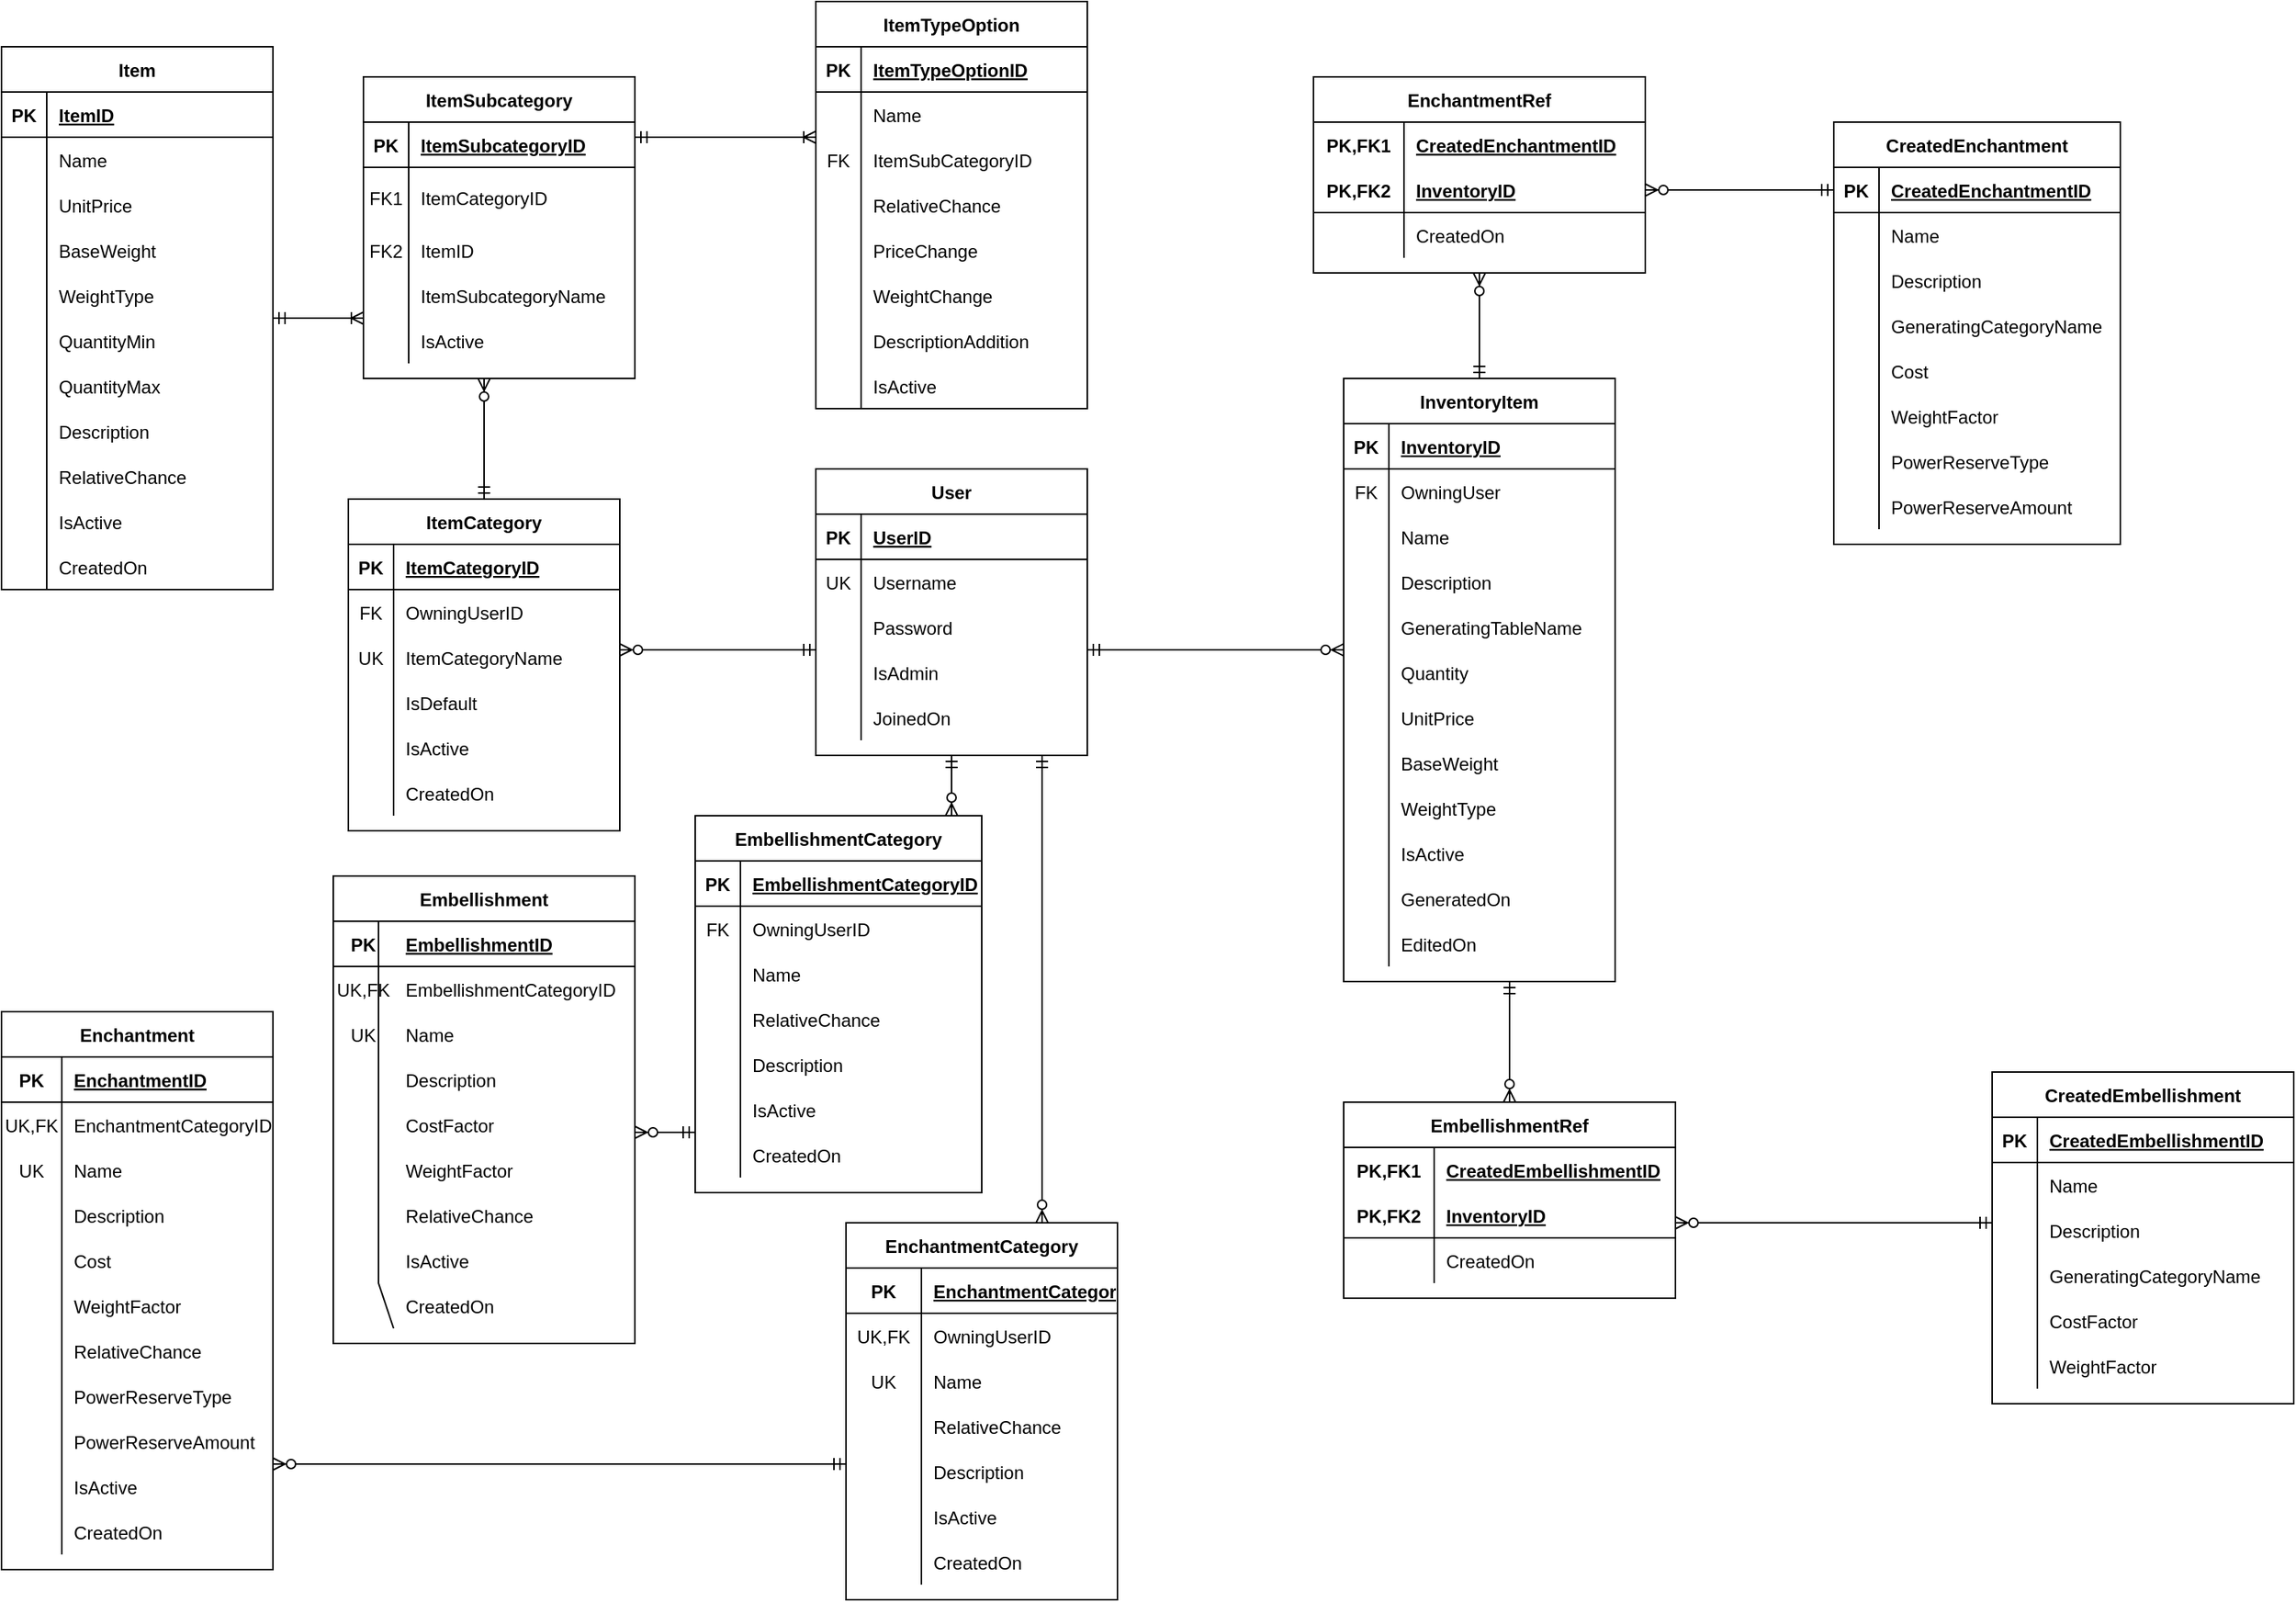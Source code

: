 <mxfile version="13.5.7" type="device"><diagram id="CEl8oS3fQZ4WOAIcvJcK" name="ProjectProposal"><mxGraphModel dx="1205" dy="696" grid="1" gridSize="10" guides="1" tooltips="1" connect="0" arrows="0" fold="1" page="1" pageScale="1" pageWidth="850" pageHeight="1100" math="0" shadow="0"><root><mxCell id="0"/><mxCell id="1" parent="0"/><mxCell id="WxNdisU18X8HoPhfjb7b-57" value="" style="fontSize=12;html=1;endArrow=ERzeroToMany;startArrow=ERmandOne;edgeStyle=orthogonalEdgeStyle;" parent="1" source="WxNdisU18X8HoPhfjb7b-37" target="WxNdisU18X8HoPhfjb7b-81" edge="1"><mxGeometry width="100" height="100" relative="1" as="geometry"><mxPoint x="280" y="540" as="sourcePoint"/><mxPoint x="380" y="190" as="targetPoint"/><Array as="points"><mxPoint x="380" y="310"/><mxPoint x="380" y="310"/></Array></mxGeometry></mxCell><mxCell id="WxNdisU18X8HoPhfjb7b-74" value="" style="edgeStyle=orthogonalEdgeStyle;fontSize=12;html=1;endArrow=ERzeroToMany;startArrow=ERmandOne;" parent="1" source="WxNdisU18X8HoPhfjb7b-61" target="WxNdisU18X8HoPhfjb7b-37" edge="1"><mxGeometry width="100" height="100" relative="1" as="geometry"><mxPoint x="510" y="560" as="sourcePoint"/><mxPoint x="610" y="460" as="targetPoint"/><Array as="points"><mxPoint x="490" y="460"/><mxPoint x="490" y="460"/></Array></mxGeometry></mxCell><mxCell id="WxNdisU18X8HoPhfjb7b-114" value="" style="edgeStyle=orthogonalEdgeStyle;fontSize=12;html=1;endArrow=ERoneToMany;startArrow=ERmandOne;endFill=0;" parent="1" source="WxNdisU18X8HoPhfjb7b-81" target="WxNdisU18X8HoPhfjb7b-95" edge="1"><mxGeometry width="100" height="100" relative="1" as="geometry"><mxPoint x="290" y="900" as="sourcePoint"/><mxPoint x="390" y="800" as="targetPoint"/><Array as="points"><mxPoint x="580" y="120"/><mxPoint x="580" y="120"/></Array></mxGeometry></mxCell><mxCell id="xq82cnmwYWXFMimQeE7J-68" value="" style="fontSize=12;html=1;endArrow=ERzeroToMany;startArrow=ERmandOne;edgeStyle=orthogonalEdgeStyle;jumpStyle=none;sketch=0;" parent="1" source="xq82cnmwYWXFMimQeE7J-27" target="xq82cnmwYWXFMimQeE7J-53" edge="1"><mxGeometry width="100" height="100" relative="1" as="geometry"><mxPoint x="530" y="500" as="sourcePoint"/><mxPoint x="370" y="450" as="targetPoint"/><Array as="points"><mxPoint x="410" y="1000"/><mxPoint x="410" y="1000"/></Array></mxGeometry></mxCell><mxCell id="xq82cnmwYWXFMimQeE7J-69" value="" style="fontSize=12;html=1;endArrow=ERzeroToMany;startArrow=ERmandOne;edgeStyle=orthogonalEdgeStyle;" parent="1" source="WxNdisU18X8HoPhfjb7b-61" target="xq82cnmwYWXFMimQeE7J-27" edge="1"><mxGeometry width="100" height="100" relative="1" as="geometry"><mxPoint x="670" y="400" as="sourcePoint"/><mxPoint x="550" y="260" as="targetPoint"/><Array as="points"><mxPoint x="750" y="600"/><mxPoint x="750" y="600"/></Array></mxGeometry></mxCell><mxCell id="xq82cnmwYWXFMimQeE7J-253" value="" style="fontSize=12;html=1;endArrow=ERzeroToMany;startArrow=ERmandOne;edgeStyle=orthogonalEdgeStyle;" parent="1" source="WxNdisU18X8HoPhfjb7b-61" target="xq82cnmwYWXFMimQeE7J-227" edge="1"><mxGeometry width="100" height="100" relative="1" as="geometry"><mxPoint x="670" y="430" as="sourcePoint"/><mxPoint x="550" y="660.0" as="targetPoint"/><Array as="points"><mxPoint x="630" y="580"/><mxPoint x="630" y="580"/></Array></mxGeometry></mxCell><mxCell id="xq82cnmwYWXFMimQeE7J-255" value="" style="fontSize=12;html=1;endArrow=ERzeroToMany;startArrow=ERmandOne;edgeStyle=orthogonalEdgeStyle;" parent="1" source="xq82cnmwYWXFMimQeE7J-227" target="xq82cnmwYWXFMimQeE7J-199" edge="1"><mxGeometry width="100" height="100" relative="1" as="geometry"><mxPoint x="456" y="580" as="sourcePoint"/><mxPoint x="454" y="540" as="targetPoint"/><Array as="points"><mxPoint x="510" y="780"/><mxPoint x="510" y="780"/></Array></mxGeometry></mxCell><mxCell id="lP284JHtSp8R53FIb0oO-14" value="" style="edgeStyle=orthogonalEdgeStyle;fontSize=12;html=1;endArrow=ERoneToMany;startArrow=ERmandOne;rounded=0;" parent="1" source="WxNdisU18X8HoPhfjb7b-2" target="WxNdisU18X8HoPhfjb7b-81" edge="1"><mxGeometry width="100" height="100" relative="1" as="geometry"><mxPoint x="230" y="180" as="sourcePoint"/><mxPoint x="330" y="80" as="targetPoint"/><Array as="points"><mxPoint x="300" y="120"/><mxPoint x="300" y="120"/></Array></mxGeometry></mxCell><object label="ItemSubcategory" id="WxNdisU18X8HoPhfjb7b-81"><mxCell style="shape=table;startSize=30;container=1;collapsible=1;childLayout=tableLayout;fixedRows=1;rowLines=0;fontStyle=1;align=center;resizeLast=1;" parent="1" vertex="1"><mxGeometry x="300" y="80" width="180" height="200" as="geometry"/></mxCell></object><mxCell id="WxNdisU18X8HoPhfjb7b-82" value="" style="shape=partialRectangle;collapsible=0;dropTarget=0;pointerEvents=0;fillColor=none;top=0;left=0;bottom=1;right=0;points=[[0,0.5],[1,0.5]];portConstraint=eastwest;" parent="WxNdisU18X8HoPhfjb7b-81" vertex="1"><mxGeometry y="30" width="180" height="30" as="geometry"/></mxCell><mxCell id="WxNdisU18X8HoPhfjb7b-83" value="PK" style="shape=partialRectangle;connectable=0;fillColor=none;top=0;left=0;bottom=0;right=0;fontStyle=1;overflow=hidden;" parent="WxNdisU18X8HoPhfjb7b-82" vertex="1"><mxGeometry width="30" height="30" as="geometry"><mxRectangle width="30" height="30" as="alternateBounds"/></mxGeometry></mxCell><mxCell id="WxNdisU18X8HoPhfjb7b-84" value="ItemSubcategoryID" style="shape=partialRectangle;connectable=0;fillColor=none;top=0;left=0;bottom=0;right=0;align=left;spacingLeft=6;fontStyle=5;overflow=hidden;" parent="WxNdisU18X8HoPhfjb7b-82" vertex="1"><mxGeometry x="30" width="150" height="30" as="geometry"><mxRectangle width="150" height="30" as="alternateBounds"/></mxGeometry></mxCell><object label="" ItemSubcategoryName="UK1" id="WxNdisU18X8HoPhfjb7b-85"><mxCell style="shape=partialRectangle;collapsible=0;dropTarget=0;pointerEvents=0;fillColor=none;top=0;left=0;bottom=0;right=0;points=[[0,0.5],[1,0.5]];portConstraint=eastwest;" parent="WxNdisU18X8HoPhfjb7b-81" vertex="1"><mxGeometry y="60" width="180" height="40" as="geometry"/></mxCell></object><mxCell id="WxNdisU18X8HoPhfjb7b-86" value="FK1" style="shape=partialRectangle;connectable=0;fillColor=none;top=0;left=0;bottom=0;right=0;editable=1;overflow=hidden;" parent="WxNdisU18X8HoPhfjb7b-85" vertex="1"><mxGeometry width="30" height="40" as="geometry"><mxRectangle width="30" height="40" as="alternateBounds"/></mxGeometry></mxCell><mxCell id="WxNdisU18X8HoPhfjb7b-87" value="ItemCategoryID" style="shape=partialRectangle;connectable=0;fillColor=none;top=0;left=0;bottom=0;right=0;align=left;spacingLeft=6;overflow=hidden;" parent="WxNdisU18X8HoPhfjb7b-85" vertex="1"><mxGeometry x="30" width="150" height="40" as="geometry"><mxRectangle width="150" height="40" as="alternateBounds"/></mxGeometry></mxCell><mxCell id="lP284JHtSp8R53FIb0oO-11" value="" style="shape=partialRectangle;collapsible=0;dropTarget=0;pointerEvents=0;fillColor=none;top=0;left=0;bottom=0;right=0;points=[[0,0.5],[1,0.5]];portConstraint=eastwest;" parent="WxNdisU18X8HoPhfjb7b-81" vertex="1"><mxGeometry y="100" width="180" height="30" as="geometry"/></mxCell><mxCell id="lP284JHtSp8R53FIb0oO-12" value="FK2" style="shape=partialRectangle;connectable=0;fillColor=none;top=0;left=0;bottom=0;right=0;fontStyle=0;overflow=hidden;" parent="lP284JHtSp8R53FIb0oO-11" vertex="1"><mxGeometry width="30" height="30" as="geometry"><mxRectangle width="30" height="30" as="alternateBounds"/></mxGeometry></mxCell><mxCell id="lP284JHtSp8R53FIb0oO-13" value="ItemID" style="shape=partialRectangle;connectable=0;fillColor=none;top=0;left=0;bottom=0;right=0;align=left;spacingLeft=6;fontStyle=0;overflow=hidden;" parent="lP284JHtSp8R53FIb0oO-11" vertex="1"><mxGeometry x="30" width="150" height="30" as="geometry"><mxRectangle width="150" height="30" as="alternateBounds"/></mxGeometry></mxCell><mxCell id="lP284JHtSp8R53FIb0oO-3" value="" style="shape=partialRectangle;collapsible=0;dropTarget=0;pointerEvents=0;fillColor=none;top=0;left=0;bottom=0;right=0;points=[[0,0.5],[1,0.5]];portConstraint=eastwest;" parent="WxNdisU18X8HoPhfjb7b-81" vertex="1"><mxGeometry y="130" width="180" height="30" as="geometry"/></mxCell><mxCell id="lP284JHtSp8R53FIb0oO-4" value="" style="shape=partialRectangle;connectable=0;fillColor=none;top=0;left=0;bottom=0;right=0;fontStyle=0;overflow=hidden;" parent="lP284JHtSp8R53FIb0oO-3" vertex="1"><mxGeometry width="30" height="30" as="geometry"><mxRectangle width="30" height="30" as="alternateBounds"/></mxGeometry></mxCell><mxCell id="lP284JHtSp8R53FIb0oO-5" value="ItemSubcategoryName" style="shape=partialRectangle;connectable=0;fillColor=none;top=0;left=0;bottom=0;right=0;align=left;spacingLeft=6;fontStyle=0;overflow=hidden;" parent="lP284JHtSp8R53FIb0oO-3" vertex="1"><mxGeometry x="30" width="150" height="30" as="geometry"><mxRectangle width="150" height="30" as="alternateBounds"/></mxGeometry></mxCell><mxCell id="lP284JHtSp8R53FIb0oO-7" value="" style="shape=partialRectangle;collapsible=0;dropTarget=0;pointerEvents=0;fillColor=none;top=0;left=0;bottom=0;right=0;points=[[0,0.5],[1,0.5]];portConstraint=eastwest;" parent="WxNdisU18X8HoPhfjb7b-81" vertex="1"><mxGeometry y="160" width="180" height="30" as="geometry"/></mxCell><mxCell id="lP284JHtSp8R53FIb0oO-8" value="" style="shape=partialRectangle;connectable=0;fillColor=none;top=0;left=0;bottom=0;right=0;editable=1;overflow=hidden;" parent="lP284JHtSp8R53FIb0oO-7" vertex="1"><mxGeometry width="30" height="30" as="geometry"><mxRectangle width="30" height="30" as="alternateBounds"/></mxGeometry></mxCell><mxCell id="lP284JHtSp8R53FIb0oO-9" value="IsActive" style="shape=partialRectangle;connectable=0;fillColor=none;top=0;left=0;bottom=0;right=0;align=left;spacingLeft=6;overflow=hidden;" parent="lP284JHtSp8R53FIb0oO-7" vertex="1"><mxGeometry x="30" width="150" height="30" as="geometry"><mxRectangle width="150" height="30" as="alternateBounds"/></mxGeometry></mxCell><mxCell id="vkNrba1L5o4ti7PXuto2-14" value="" style="edgeStyle=orthogonalEdgeStyle;fontSize=12;html=1;endArrow=ERzeroToMany;startArrow=ERmandOne;" parent="1" source="WxNdisU18X8HoPhfjb7b-61" target="vkNrba1L5o4ti7PXuto2-1" edge="1"><mxGeometry width="100" height="100" relative="1" as="geometry"><mxPoint x="940" y="640" as="sourcePoint"/><mxPoint x="1040" y="540" as="targetPoint"/><Array as="points"><mxPoint x="850" y="460"/><mxPoint x="850" y="460"/></Array></mxGeometry></mxCell><mxCell id="vkNrba1L5o4ti7PXuto2-93" value="" style="edgeStyle=orthogonalEdgeStyle;fontSize=12;html=1;endArrow=ERzeroToMany;startArrow=ERmandOne;" parent="1" source="vkNrba1L5o4ti7PXuto2-28" target="vkNrba1L5o4ti7PXuto2-67" edge="1"><mxGeometry width="100" height="100" relative="1" as="geometry"><mxPoint x="1310" y="450" as="sourcePoint"/><mxPoint x="1410" y="350" as="targetPoint"/><Array as="points"><mxPoint x="1160" y="155"/><mxPoint x="1160" y="155"/></Array></mxGeometry></mxCell><mxCell id="vkNrba1L5o4ti7PXuto2-94" value="" style="fontSize=12;html=1;endArrow=ERzeroToMany;startArrow=ERmandOne;edgeStyle=orthogonalEdgeStyle;" parent="1" source="vkNrba1L5o4ti7PXuto2-15" target="vkNrba1L5o4ti7PXuto2-80" edge="1"><mxGeometry width="100" height="100" relative="1" as="geometry"><mxPoint x="1430" y="430" as="sourcePoint"/><mxPoint x="1310" y="430" as="targetPoint"/><Array as="points"><mxPoint x="1240" y="840"/><mxPoint x="1240" y="840"/></Array></mxGeometry></mxCell><mxCell id="vkNrba1L5o4ti7PXuto2-95" value="" style="fontSize=12;html=1;endArrow=ERzeroToMany;startArrow=ERmandOne;edgeStyle=orthogonalEdgeStyle;" parent="1" source="vkNrba1L5o4ti7PXuto2-1" target="vkNrba1L5o4ti7PXuto2-80" edge="1"><mxGeometry width="100" height="100" relative="1" as="geometry"><mxPoint x="1250" y="510" as="sourcePoint"/><mxPoint x="1240" y="670" as="targetPoint"/><Array as="points"><mxPoint x="1060" y="700"/><mxPoint x="1060" y="700"/></Array></mxGeometry></mxCell><mxCell id="vkNrba1L5o4ti7PXuto2-96" value="" style="fontSize=12;html=1;endArrow=ERzeroToMany;startArrow=ERmandOne;edgeStyle=orthogonalEdgeStyle;" parent="1" source="vkNrba1L5o4ti7PXuto2-1" target="vkNrba1L5o4ti7PXuto2-67" edge="1"><mxGeometry width="100" height="100" relative="1" as="geometry"><mxPoint x="1079.63" y="480" as="sourcePoint"/><mxPoint x="1040" y="220" as="targetPoint"/></mxGeometry></mxCell><mxCell id="WxNdisU18X8HoPhfjb7b-95" value="ItemTypeOption" style="shape=table;startSize=30;container=1;collapsible=1;childLayout=tableLayout;fixedRows=1;rowLines=0;fontStyle=1;align=center;resizeLast=1;" parent="1" vertex="1"><mxGeometry x="600" y="30" width="180" height="270" as="geometry"/></mxCell><mxCell id="WxNdisU18X8HoPhfjb7b-96" value="" style="shape=partialRectangle;collapsible=0;dropTarget=0;pointerEvents=0;fillColor=none;top=0;left=0;bottom=1;right=0;points=[[0,0.5],[1,0.5]];portConstraint=eastwest;" parent="WxNdisU18X8HoPhfjb7b-95" vertex="1"><mxGeometry y="30" width="180" height="30" as="geometry"/></mxCell><mxCell id="WxNdisU18X8HoPhfjb7b-97" value="PK" style="shape=partialRectangle;connectable=0;fillColor=none;top=0;left=0;bottom=0;right=0;fontStyle=1;overflow=hidden;" parent="WxNdisU18X8HoPhfjb7b-96" vertex="1"><mxGeometry width="30" height="30" as="geometry"/></mxCell><mxCell id="WxNdisU18X8HoPhfjb7b-98" value="ItemTypeOptionID" style="shape=partialRectangle;connectable=0;fillColor=none;top=0;left=0;bottom=0;right=0;align=left;spacingLeft=6;fontStyle=5;overflow=hidden;" parent="WxNdisU18X8HoPhfjb7b-96" vertex="1"><mxGeometry x="30" width="150" height="30" as="geometry"/></mxCell><mxCell id="WxNdisU18X8HoPhfjb7b-99" value="" style="shape=partialRectangle;collapsible=0;dropTarget=0;pointerEvents=0;fillColor=none;top=0;left=0;bottom=0;right=0;points=[[0,0.5],[1,0.5]];portConstraint=eastwest;" parent="WxNdisU18X8HoPhfjb7b-95" vertex="1"><mxGeometry y="60" width="180" height="30" as="geometry"/></mxCell><mxCell id="WxNdisU18X8HoPhfjb7b-100" value="" style="shape=partialRectangle;connectable=0;fillColor=none;top=0;left=0;bottom=0;right=0;editable=1;overflow=hidden;" parent="WxNdisU18X8HoPhfjb7b-99" vertex="1"><mxGeometry width="30" height="30" as="geometry"/></mxCell><mxCell id="WxNdisU18X8HoPhfjb7b-101" value="Name" style="shape=partialRectangle;connectable=0;fillColor=none;top=0;left=0;bottom=0;right=0;align=left;spacingLeft=6;overflow=hidden;" parent="WxNdisU18X8HoPhfjb7b-99" vertex="1"><mxGeometry x="30" width="150" height="30" as="geometry"/></mxCell><mxCell id="WxNdisU18X8HoPhfjb7b-111" value="" style="shape=partialRectangle;collapsible=0;dropTarget=0;pointerEvents=0;fillColor=none;top=0;left=0;bottom=0;right=0;points=[[0,0.5],[1,0.5]];portConstraint=eastwest;" parent="WxNdisU18X8HoPhfjb7b-95" vertex="1"><mxGeometry y="90" width="180" height="30" as="geometry"/></mxCell><mxCell id="WxNdisU18X8HoPhfjb7b-112" value="FK" style="shape=partialRectangle;connectable=0;fillColor=none;top=0;left=0;bottom=0;right=0;fontStyle=0;overflow=hidden;" parent="WxNdisU18X8HoPhfjb7b-111" vertex="1"><mxGeometry width="30" height="30" as="geometry"/></mxCell><mxCell id="WxNdisU18X8HoPhfjb7b-113" value="ItemSubCategoryID" style="shape=partialRectangle;connectable=0;fillColor=none;top=0;left=0;bottom=0;right=0;align=left;spacingLeft=6;fontStyle=0;overflow=hidden;" parent="WxNdisU18X8HoPhfjb7b-111" vertex="1"><mxGeometry x="30" width="150" height="30" as="geometry"/></mxCell><mxCell id="WxNdisU18X8HoPhfjb7b-102" value="" style="shape=partialRectangle;collapsible=0;dropTarget=0;pointerEvents=0;fillColor=none;top=0;left=0;bottom=0;right=0;points=[[0,0.5],[1,0.5]];portConstraint=eastwest;" parent="WxNdisU18X8HoPhfjb7b-95" vertex="1"><mxGeometry y="120" width="180" height="30" as="geometry"/></mxCell><mxCell id="WxNdisU18X8HoPhfjb7b-103" value="" style="shape=partialRectangle;connectable=0;fillColor=none;top=0;left=0;bottom=0;right=0;editable=1;overflow=hidden;" parent="WxNdisU18X8HoPhfjb7b-102" vertex="1"><mxGeometry width="30" height="30" as="geometry"/></mxCell><mxCell id="WxNdisU18X8HoPhfjb7b-104" value="RelativeChance" style="shape=partialRectangle;connectable=0;fillColor=none;top=0;left=0;bottom=0;right=0;align=left;spacingLeft=6;overflow=hidden;" parent="WxNdisU18X8HoPhfjb7b-102" vertex="1"><mxGeometry x="30" width="150" height="30" as="geometry"/></mxCell><mxCell id="WxNdisU18X8HoPhfjb7b-105" value="" style="shape=partialRectangle;collapsible=0;dropTarget=0;pointerEvents=0;fillColor=none;top=0;left=0;bottom=0;right=0;points=[[0,0.5],[1,0.5]];portConstraint=eastwest;" parent="WxNdisU18X8HoPhfjb7b-95" vertex="1"><mxGeometry y="150" width="180" height="30" as="geometry"/></mxCell><mxCell id="WxNdisU18X8HoPhfjb7b-106" value="" style="shape=partialRectangle;connectable=0;fillColor=none;top=0;left=0;bottom=0;right=0;editable=1;overflow=hidden;" parent="WxNdisU18X8HoPhfjb7b-105" vertex="1"><mxGeometry width="30" height="30" as="geometry"/></mxCell><mxCell id="WxNdisU18X8HoPhfjb7b-107" value="PriceChange" style="shape=partialRectangle;connectable=0;fillColor=none;top=0;left=0;bottom=0;right=0;align=left;spacingLeft=6;overflow=hidden;" parent="WxNdisU18X8HoPhfjb7b-105" vertex="1"><mxGeometry x="30" width="150" height="30" as="geometry"/></mxCell><mxCell id="WxNdisU18X8HoPhfjb7b-108" value="" style="shape=partialRectangle;collapsible=0;dropTarget=0;pointerEvents=0;fillColor=none;top=0;left=0;bottom=0;right=0;points=[[0,0.5],[1,0.5]];portConstraint=eastwest;" parent="WxNdisU18X8HoPhfjb7b-95" vertex="1"><mxGeometry y="180" width="180" height="30" as="geometry"/></mxCell><mxCell id="WxNdisU18X8HoPhfjb7b-109" value="" style="shape=partialRectangle;connectable=0;fillColor=none;top=0;left=0;bottom=0;right=0;editable=1;overflow=hidden;" parent="WxNdisU18X8HoPhfjb7b-108" vertex="1"><mxGeometry width="30" height="30" as="geometry"/></mxCell><mxCell id="WxNdisU18X8HoPhfjb7b-110" value="WeightChange" style="shape=partialRectangle;connectable=0;fillColor=none;top=0;left=0;bottom=0;right=0;align=left;spacingLeft=6;overflow=hidden;" parent="WxNdisU18X8HoPhfjb7b-108" vertex="1"><mxGeometry x="30" width="150" height="30" as="geometry"/></mxCell><mxCell id="WxNdisU18X8HoPhfjb7b-115" value="" style="shape=partialRectangle;collapsible=0;dropTarget=0;pointerEvents=0;fillColor=none;top=0;left=0;bottom=0;right=0;points=[[0,0.5],[1,0.5]];portConstraint=eastwest;" parent="WxNdisU18X8HoPhfjb7b-95" vertex="1"><mxGeometry y="210" width="180" height="30" as="geometry"/></mxCell><mxCell id="WxNdisU18X8HoPhfjb7b-116" value="" style="shape=partialRectangle;connectable=0;fillColor=none;top=0;left=0;bottom=0;right=0;editable=1;overflow=hidden;" parent="WxNdisU18X8HoPhfjb7b-115" vertex="1"><mxGeometry width="30" height="30" as="geometry"/></mxCell><mxCell id="WxNdisU18X8HoPhfjb7b-117" value="DescriptionAddition" style="shape=partialRectangle;connectable=0;fillColor=none;top=0;left=0;bottom=0;right=0;align=left;spacingLeft=6;overflow=hidden;" parent="WxNdisU18X8HoPhfjb7b-115" vertex="1"><mxGeometry x="30" width="150" height="30" as="geometry"/></mxCell><mxCell id="BxJHW-4OuS5DMpMHEXhB-16" value="" style="shape=partialRectangle;collapsible=0;dropTarget=0;pointerEvents=0;fillColor=none;top=0;left=0;bottom=0;right=0;points=[[0,0.5],[1,0.5]];portConstraint=eastwest;" parent="WxNdisU18X8HoPhfjb7b-95" vertex="1"><mxGeometry y="240" width="180" height="30" as="geometry"/></mxCell><mxCell id="BxJHW-4OuS5DMpMHEXhB-17" value="" style="shape=partialRectangle;connectable=0;fillColor=none;top=0;left=0;bottom=0;right=0;editable=1;overflow=hidden;" parent="BxJHW-4OuS5DMpMHEXhB-16" vertex="1"><mxGeometry width="30" height="30" as="geometry"/></mxCell><mxCell id="BxJHW-4OuS5DMpMHEXhB-18" value="IsActive" style="shape=partialRectangle;connectable=0;fillColor=none;top=0;left=0;bottom=0;right=0;align=left;spacingLeft=6;overflow=hidden;" parent="BxJHW-4OuS5DMpMHEXhB-16" vertex="1"><mxGeometry x="30" width="150" height="30" as="geometry"/></mxCell><mxCell id="vkNrba1L5o4ti7PXuto2-80" value="EmbellishmentRef" style="shape=table;startSize=30;container=1;collapsible=1;childLayout=tableLayout;fixedRows=1;rowLines=0;fontStyle=1;align=center;resizeLast=1;" parent="1" vertex="1"><mxGeometry x="950" y="760" width="220" height="130" as="geometry"/></mxCell><mxCell id="vkNrba1L5o4ti7PXuto2-81" value="" style="shape=partialRectangle;collapsible=0;dropTarget=0;pointerEvents=0;fillColor=none;top=0;left=0;bottom=0;right=0;points=[[0,0.5],[1,0.5]];portConstraint=eastwest;" parent="vkNrba1L5o4ti7PXuto2-80" vertex="1"><mxGeometry y="30" width="220" height="30" as="geometry"/></mxCell><mxCell id="vkNrba1L5o4ti7PXuto2-82" value="PK,FK1" style="shape=partialRectangle;connectable=0;fillColor=none;top=0;left=0;bottom=0;right=0;fontStyle=1;overflow=hidden;" parent="vkNrba1L5o4ti7PXuto2-81" vertex="1"><mxGeometry width="60" height="30" as="geometry"/></mxCell><mxCell id="vkNrba1L5o4ti7PXuto2-83" value="CreatedEmbellishmentID" style="shape=partialRectangle;connectable=0;fillColor=none;top=0;left=0;bottom=0;right=0;align=left;spacingLeft=6;fontStyle=5;overflow=hidden;" parent="vkNrba1L5o4ti7PXuto2-81" vertex="1"><mxGeometry x="60" width="160" height="30" as="geometry"/></mxCell><mxCell id="vkNrba1L5o4ti7PXuto2-84" value="" style="shape=partialRectangle;collapsible=0;dropTarget=0;pointerEvents=0;fillColor=none;top=0;left=0;bottom=1;right=0;points=[[0,0.5],[1,0.5]];portConstraint=eastwest;" parent="vkNrba1L5o4ti7PXuto2-80" vertex="1"><mxGeometry y="60" width="220" height="30" as="geometry"/></mxCell><mxCell id="vkNrba1L5o4ti7PXuto2-85" value="PK,FK2" style="shape=partialRectangle;connectable=0;fillColor=none;top=0;left=0;bottom=0;right=0;fontStyle=1;overflow=hidden;" parent="vkNrba1L5o4ti7PXuto2-84" vertex="1"><mxGeometry width="60" height="30" as="geometry"/></mxCell><mxCell id="vkNrba1L5o4ti7PXuto2-86" value="InventoryID" style="shape=partialRectangle;connectable=0;fillColor=none;top=0;left=0;bottom=0;right=0;align=left;spacingLeft=6;fontStyle=5;overflow=hidden;" parent="vkNrba1L5o4ti7PXuto2-84" vertex="1"><mxGeometry x="60" width="160" height="30" as="geometry"/></mxCell><mxCell id="vkNrba1L5o4ti7PXuto2-90" value="" style="shape=partialRectangle;collapsible=0;dropTarget=0;pointerEvents=0;fillColor=none;top=0;left=0;bottom=0;right=0;points=[[0,0.5],[1,0.5]];portConstraint=eastwest;" parent="vkNrba1L5o4ti7PXuto2-80" vertex="1"><mxGeometry y="90" width="220" height="30" as="geometry"/></mxCell><mxCell id="vkNrba1L5o4ti7PXuto2-91" value="" style="shape=partialRectangle;connectable=0;fillColor=none;top=0;left=0;bottom=0;right=0;editable=1;overflow=hidden;" parent="vkNrba1L5o4ti7PXuto2-90" vertex="1"><mxGeometry width="60" height="30" as="geometry"/></mxCell><mxCell id="vkNrba1L5o4ti7PXuto2-92" value="CreatedOn" style="shape=partialRectangle;connectable=0;fillColor=none;top=0;left=0;bottom=0;right=0;align=left;spacingLeft=6;overflow=hidden;" parent="vkNrba1L5o4ti7PXuto2-90" vertex="1"><mxGeometry x="60" width="160" height="30" as="geometry"/></mxCell><mxCell id="vkNrba1L5o4ti7PXuto2-28" value="CreatedEnchantment" style="shape=table;startSize=30;container=1;collapsible=1;childLayout=tableLayout;fixedRows=1;rowLines=0;fontStyle=1;align=center;resizeLast=1;" parent="1" vertex="1"><mxGeometry x="1275" y="110" width="190" height="280" as="geometry"/></mxCell><mxCell id="vkNrba1L5o4ti7PXuto2-29" value="" style="shape=partialRectangle;collapsible=0;dropTarget=0;pointerEvents=0;fillColor=none;top=0;left=0;bottom=1;right=0;points=[[0,0.5],[1,0.5]];portConstraint=eastwest;" parent="vkNrba1L5o4ti7PXuto2-28" vertex="1"><mxGeometry y="30" width="190" height="30" as="geometry"/></mxCell><mxCell id="vkNrba1L5o4ti7PXuto2-30" value="PK" style="shape=partialRectangle;connectable=0;fillColor=none;top=0;left=0;bottom=0;right=0;fontStyle=1;overflow=hidden;" parent="vkNrba1L5o4ti7PXuto2-29" vertex="1"><mxGeometry width="30" height="30" as="geometry"/></mxCell><mxCell id="vkNrba1L5o4ti7PXuto2-31" value="CreatedEnchantmentID" style="shape=partialRectangle;connectable=0;fillColor=none;top=0;left=0;bottom=0;right=0;align=left;spacingLeft=6;fontStyle=5;overflow=hidden;" parent="vkNrba1L5o4ti7PXuto2-29" vertex="1"><mxGeometry x="30" width="160" height="30" as="geometry"/></mxCell><mxCell id="vkNrba1L5o4ti7PXuto2-32" value="" style="shape=partialRectangle;collapsible=0;dropTarget=0;pointerEvents=0;fillColor=none;top=0;left=0;bottom=0;right=0;points=[[0,0.5],[1,0.5]];portConstraint=eastwest;" parent="vkNrba1L5o4ti7PXuto2-28" vertex="1"><mxGeometry y="60" width="190" height="30" as="geometry"/></mxCell><mxCell id="vkNrba1L5o4ti7PXuto2-33" value="" style="shape=partialRectangle;connectable=0;fillColor=none;top=0;left=0;bottom=0;right=0;editable=1;overflow=hidden;" parent="vkNrba1L5o4ti7PXuto2-32" vertex="1"><mxGeometry width="30" height="30" as="geometry"/></mxCell><mxCell id="vkNrba1L5o4ti7PXuto2-34" value="Name" style="shape=partialRectangle;connectable=0;fillColor=none;top=0;left=0;bottom=0;right=0;align=left;spacingLeft=6;overflow=hidden;" parent="vkNrba1L5o4ti7PXuto2-32" vertex="1"><mxGeometry x="30" width="160" height="30" as="geometry"/></mxCell><mxCell id="vkNrba1L5o4ti7PXuto2-35" value="" style="shape=partialRectangle;collapsible=0;dropTarget=0;pointerEvents=0;fillColor=none;top=0;left=0;bottom=0;right=0;points=[[0,0.5],[1,0.5]];portConstraint=eastwest;" parent="vkNrba1L5o4ti7PXuto2-28" vertex="1"><mxGeometry y="90" width="190" height="30" as="geometry"/></mxCell><mxCell id="vkNrba1L5o4ti7PXuto2-36" value="" style="shape=partialRectangle;connectable=0;fillColor=none;top=0;left=0;bottom=0;right=0;editable=1;overflow=hidden;" parent="vkNrba1L5o4ti7PXuto2-35" vertex="1"><mxGeometry width="30" height="30" as="geometry"/></mxCell><mxCell id="vkNrba1L5o4ti7PXuto2-37" value="Description" style="shape=partialRectangle;connectable=0;fillColor=none;top=0;left=0;bottom=0;right=0;align=left;spacingLeft=6;overflow=hidden;" parent="vkNrba1L5o4ti7PXuto2-35" vertex="1"><mxGeometry x="30" width="160" height="30" as="geometry"/></mxCell><mxCell id="vkNrba1L5o4ti7PXuto2-127" value="" style="shape=partialRectangle;collapsible=0;dropTarget=0;pointerEvents=0;fillColor=none;top=0;left=0;bottom=0;right=0;points=[[0,0.5],[1,0.5]];portConstraint=eastwest;" parent="vkNrba1L5o4ti7PXuto2-28" vertex="1"><mxGeometry y="120" width="190" height="30" as="geometry"/></mxCell><mxCell id="vkNrba1L5o4ti7PXuto2-128" value="" style="shape=partialRectangle;connectable=0;fillColor=none;top=0;left=0;bottom=0;right=0;editable=1;overflow=hidden;" parent="vkNrba1L5o4ti7PXuto2-127" vertex="1"><mxGeometry width="30" height="30" as="geometry"/></mxCell><mxCell id="vkNrba1L5o4ti7PXuto2-129" value="GeneratingCategoryName" style="shape=partialRectangle;connectable=0;fillColor=none;top=0;left=0;bottom=0;right=0;align=left;spacingLeft=6;overflow=hidden;" parent="vkNrba1L5o4ti7PXuto2-127" vertex="1"><mxGeometry x="30" width="160" height="30" as="geometry"/></mxCell><mxCell id="vkNrba1L5o4ti7PXuto2-38" value="" style="shape=partialRectangle;collapsible=0;dropTarget=0;pointerEvents=0;fillColor=none;top=0;left=0;bottom=0;right=0;points=[[0,0.5],[1,0.5]];portConstraint=eastwest;" parent="vkNrba1L5o4ti7PXuto2-28" vertex="1"><mxGeometry y="150" width="190" height="30" as="geometry"/></mxCell><mxCell id="vkNrba1L5o4ti7PXuto2-39" value="" style="shape=partialRectangle;connectable=0;fillColor=none;top=0;left=0;bottom=0;right=0;editable=1;overflow=hidden;" parent="vkNrba1L5o4ti7PXuto2-38" vertex="1"><mxGeometry width="30" height="30" as="geometry"/></mxCell><mxCell id="vkNrba1L5o4ti7PXuto2-40" value="Cost" style="shape=partialRectangle;connectable=0;fillColor=none;top=0;left=0;bottom=0;right=0;align=left;spacingLeft=6;overflow=hidden;" parent="vkNrba1L5o4ti7PXuto2-38" vertex="1"><mxGeometry x="30" width="160" height="30" as="geometry"/></mxCell><mxCell id="vkNrba1L5o4ti7PXuto2-112" value="" style="shape=partialRectangle;collapsible=0;dropTarget=0;pointerEvents=0;fillColor=none;top=0;left=0;bottom=0;right=0;points=[[0,0.5],[1,0.5]];portConstraint=eastwest;" parent="vkNrba1L5o4ti7PXuto2-28" vertex="1"><mxGeometry y="180" width="190" height="30" as="geometry"/></mxCell><mxCell id="vkNrba1L5o4ti7PXuto2-113" value="" style="shape=partialRectangle;connectable=0;fillColor=none;top=0;left=0;bottom=0;right=0;editable=1;overflow=hidden;" parent="vkNrba1L5o4ti7PXuto2-112" vertex="1"><mxGeometry width="30" height="30" as="geometry"/></mxCell><mxCell id="vkNrba1L5o4ti7PXuto2-114" value="WeightFactor" style="shape=partialRectangle;connectable=0;fillColor=none;top=0;left=0;bottom=0;right=0;align=left;spacingLeft=6;overflow=hidden;" parent="vkNrba1L5o4ti7PXuto2-112" vertex="1"><mxGeometry x="30" width="160" height="30" as="geometry"/></mxCell><mxCell id="vkNrba1L5o4ti7PXuto2-115" value="" style="shape=partialRectangle;collapsible=0;dropTarget=0;pointerEvents=0;fillColor=none;top=0;left=0;bottom=0;right=0;points=[[0,0.5],[1,0.5]];portConstraint=eastwest;" parent="vkNrba1L5o4ti7PXuto2-28" vertex="1"><mxGeometry y="210" width="190" height="30" as="geometry"/></mxCell><mxCell id="vkNrba1L5o4ti7PXuto2-116" value="" style="shape=partialRectangle;connectable=0;fillColor=none;top=0;left=0;bottom=0;right=0;editable=1;overflow=hidden;" parent="vkNrba1L5o4ti7PXuto2-115" vertex="1"><mxGeometry width="30" height="30" as="geometry"/></mxCell><mxCell id="vkNrba1L5o4ti7PXuto2-117" value="PowerReserveType" style="shape=partialRectangle;connectable=0;fillColor=none;top=0;left=0;bottom=0;right=0;align=left;spacingLeft=6;overflow=hidden;" parent="vkNrba1L5o4ti7PXuto2-115" vertex="1"><mxGeometry x="30" width="160" height="30" as="geometry"/></mxCell><mxCell id="vkNrba1L5o4ti7PXuto2-118" value="" style="shape=partialRectangle;collapsible=0;dropTarget=0;pointerEvents=0;fillColor=none;top=0;left=0;bottom=0;right=0;points=[[0,0.5],[1,0.5]];portConstraint=eastwest;" parent="vkNrba1L5o4ti7PXuto2-28" vertex="1"><mxGeometry y="240" width="190" height="30" as="geometry"/></mxCell><mxCell id="vkNrba1L5o4ti7PXuto2-119" value="" style="shape=partialRectangle;connectable=0;fillColor=none;top=0;left=0;bottom=0;right=0;editable=1;overflow=hidden;" parent="vkNrba1L5o4ti7PXuto2-118" vertex="1"><mxGeometry width="30" height="30" as="geometry"/></mxCell><mxCell id="vkNrba1L5o4ti7PXuto2-120" value="PowerReserveAmount" style="shape=partialRectangle;connectable=0;fillColor=none;top=0;left=0;bottom=0;right=0;align=left;spacingLeft=6;overflow=hidden;" parent="vkNrba1L5o4ti7PXuto2-118" vertex="1"><mxGeometry x="30" width="160" height="30" as="geometry"/></mxCell><mxCell id="vkNrba1L5o4ti7PXuto2-15" value="CreatedEmbellishment" style="shape=table;startSize=30;container=1;collapsible=1;childLayout=tableLayout;fixedRows=1;rowLines=0;fontStyle=1;align=center;resizeLast=1;" parent="1" vertex="1"><mxGeometry x="1380" y="740" width="200" height="220" as="geometry"/></mxCell><mxCell id="vkNrba1L5o4ti7PXuto2-16" value="" style="shape=partialRectangle;collapsible=0;dropTarget=0;pointerEvents=0;fillColor=none;top=0;left=0;bottom=1;right=0;points=[[0,0.5],[1,0.5]];portConstraint=eastwest;" parent="vkNrba1L5o4ti7PXuto2-15" vertex="1"><mxGeometry y="30" width="200" height="30" as="geometry"/></mxCell><mxCell id="vkNrba1L5o4ti7PXuto2-17" value="PK" style="shape=partialRectangle;connectable=0;fillColor=none;top=0;left=0;bottom=0;right=0;fontStyle=1;overflow=hidden;" parent="vkNrba1L5o4ti7PXuto2-16" vertex="1"><mxGeometry width="30" height="30" as="geometry"/></mxCell><mxCell id="vkNrba1L5o4ti7PXuto2-18" value="CreatedEmbellishmentID" style="shape=partialRectangle;connectable=0;fillColor=none;top=0;left=0;bottom=0;right=0;align=left;spacingLeft=6;fontStyle=5;overflow=hidden;" parent="vkNrba1L5o4ti7PXuto2-16" vertex="1"><mxGeometry x="30" width="170" height="30" as="geometry"/></mxCell><mxCell id="vkNrba1L5o4ti7PXuto2-19" value="" style="shape=partialRectangle;collapsible=0;dropTarget=0;pointerEvents=0;fillColor=none;top=0;left=0;bottom=0;right=0;points=[[0,0.5],[1,0.5]];portConstraint=eastwest;" parent="vkNrba1L5o4ti7PXuto2-15" vertex="1"><mxGeometry y="60" width="200" height="30" as="geometry"/></mxCell><mxCell id="vkNrba1L5o4ti7PXuto2-20" value="" style="shape=partialRectangle;connectable=0;fillColor=none;top=0;left=0;bottom=0;right=0;editable=1;overflow=hidden;" parent="vkNrba1L5o4ti7PXuto2-19" vertex="1"><mxGeometry width="30" height="30" as="geometry"/></mxCell><mxCell id="vkNrba1L5o4ti7PXuto2-21" value="Name" style="shape=partialRectangle;connectable=0;fillColor=none;top=0;left=0;bottom=0;right=0;align=left;spacingLeft=6;overflow=hidden;" parent="vkNrba1L5o4ti7PXuto2-19" vertex="1"><mxGeometry x="30" width="170" height="30" as="geometry"/></mxCell><mxCell id="vkNrba1L5o4ti7PXuto2-22" value="" style="shape=partialRectangle;collapsible=0;dropTarget=0;pointerEvents=0;fillColor=none;top=0;left=0;bottom=0;right=0;points=[[0,0.5],[1,0.5]];portConstraint=eastwest;" parent="vkNrba1L5o4ti7PXuto2-15" vertex="1"><mxGeometry y="90" width="200" height="30" as="geometry"/></mxCell><mxCell id="vkNrba1L5o4ti7PXuto2-23" value="" style="shape=partialRectangle;connectable=0;fillColor=none;top=0;left=0;bottom=0;right=0;editable=1;overflow=hidden;" parent="vkNrba1L5o4ti7PXuto2-22" vertex="1"><mxGeometry width="30" height="30" as="geometry"/></mxCell><mxCell id="vkNrba1L5o4ti7PXuto2-24" value="Description" style="shape=partialRectangle;connectable=0;fillColor=none;top=0;left=0;bottom=0;right=0;align=left;spacingLeft=6;overflow=hidden;" parent="vkNrba1L5o4ti7PXuto2-22" vertex="1"><mxGeometry x="30" width="170" height="30" as="geometry"/></mxCell><mxCell id="vkNrba1L5o4ti7PXuto2-130" value="" style="shape=partialRectangle;collapsible=0;dropTarget=0;pointerEvents=0;fillColor=none;top=0;left=0;bottom=0;right=0;points=[[0,0.5],[1,0.5]];portConstraint=eastwest;" parent="vkNrba1L5o4ti7PXuto2-15" vertex="1"><mxGeometry y="120" width="200" height="30" as="geometry"/></mxCell><mxCell id="vkNrba1L5o4ti7PXuto2-131" value="" style="shape=partialRectangle;connectable=0;fillColor=none;top=0;left=0;bottom=0;right=0;editable=1;overflow=hidden;" parent="vkNrba1L5o4ti7PXuto2-130" vertex="1"><mxGeometry width="30" height="30" as="geometry"/></mxCell><mxCell id="vkNrba1L5o4ti7PXuto2-132" value="GeneratingCategoryName" style="shape=partialRectangle;connectable=0;fillColor=none;top=0;left=0;bottom=0;right=0;align=left;spacingLeft=6;overflow=hidden;" parent="vkNrba1L5o4ti7PXuto2-130" vertex="1"><mxGeometry x="30" width="170" height="30" as="geometry"/></mxCell><mxCell id="vkNrba1L5o4ti7PXuto2-25" value="" style="shape=partialRectangle;collapsible=0;dropTarget=0;pointerEvents=0;fillColor=none;top=0;left=0;bottom=0;right=0;points=[[0,0.5],[1,0.5]];portConstraint=eastwest;" parent="vkNrba1L5o4ti7PXuto2-15" vertex="1"><mxGeometry y="150" width="200" height="30" as="geometry"/></mxCell><mxCell id="vkNrba1L5o4ti7PXuto2-26" value="" style="shape=partialRectangle;connectable=0;fillColor=none;top=0;left=0;bottom=0;right=0;editable=1;overflow=hidden;" parent="vkNrba1L5o4ti7PXuto2-25" vertex="1"><mxGeometry width="30" height="30" as="geometry"/></mxCell><mxCell id="vkNrba1L5o4ti7PXuto2-27" value="CostFactor" style="shape=partialRectangle;connectable=0;fillColor=none;top=0;left=0;bottom=0;right=0;align=left;spacingLeft=6;overflow=hidden;" parent="vkNrba1L5o4ti7PXuto2-25" vertex="1"><mxGeometry x="30" width="170" height="30" as="geometry"/></mxCell><mxCell id="vkNrba1L5o4ti7PXuto2-124" value="" style="shape=partialRectangle;collapsible=0;dropTarget=0;pointerEvents=0;fillColor=none;top=0;left=0;bottom=0;right=0;points=[[0,0.5],[1,0.5]];portConstraint=eastwest;" parent="vkNrba1L5o4ti7PXuto2-15" vertex="1"><mxGeometry y="180" width="200" height="30" as="geometry"/></mxCell><mxCell id="vkNrba1L5o4ti7PXuto2-125" value="" style="shape=partialRectangle;connectable=0;fillColor=none;top=0;left=0;bottom=0;right=0;editable=1;overflow=hidden;" parent="vkNrba1L5o4ti7PXuto2-124" vertex="1"><mxGeometry width="30" height="30" as="geometry"/></mxCell><mxCell id="vkNrba1L5o4ti7PXuto2-126" value="WeightFactor" style="shape=partialRectangle;connectable=0;fillColor=none;top=0;left=0;bottom=0;right=0;align=left;spacingLeft=6;overflow=hidden;" parent="vkNrba1L5o4ti7PXuto2-124" vertex="1"><mxGeometry x="30" width="170" height="30" as="geometry"/></mxCell><mxCell id="WxNdisU18X8HoPhfjb7b-2" value="Item" style="shape=table;startSize=30;container=1;collapsible=1;childLayout=tableLayout;fixedRows=1;rowLines=0;fontStyle=1;align=center;resizeLast=1;" parent="1" vertex="1"><mxGeometry x="60" y="60" width="180" height="360" as="geometry"/></mxCell><mxCell id="WxNdisU18X8HoPhfjb7b-3" value="" style="shape=partialRectangle;collapsible=0;dropTarget=0;pointerEvents=0;fillColor=none;top=0;left=0;bottom=1;right=0;points=[[0,0.5],[1,0.5]];portConstraint=eastwest;" parent="WxNdisU18X8HoPhfjb7b-2" vertex="1"><mxGeometry y="30" width="180" height="30" as="geometry"/></mxCell><mxCell id="WxNdisU18X8HoPhfjb7b-4" value="PK" style="shape=partialRectangle;connectable=0;fillColor=none;top=0;left=0;bottom=0;right=0;fontStyle=1;overflow=hidden;" parent="WxNdisU18X8HoPhfjb7b-3" vertex="1"><mxGeometry width="30" height="30" as="geometry"/></mxCell><mxCell id="WxNdisU18X8HoPhfjb7b-5" value="ItemID" style="shape=partialRectangle;connectable=0;fillColor=none;top=0;left=0;bottom=0;right=0;align=left;spacingLeft=6;fontStyle=5;overflow=hidden;" parent="WxNdisU18X8HoPhfjb7b-3" vertex="1"><mxGeometry x="30" width="150" height="30" as="geometry"/></mxCell><mxCell id="WxNdisU18X8HoPhfjb7b-6" value="" style="shape=partialRectangle;collapsible=0;dropTarget=0;pointerEvents=0;fillColor=none;top=0;left=0;bottom=0;right=0;points=[[0,0.5],[1,0.5]];portConstraint=eastwest;" parent="WxNdisU18X8HoPhfjb7b-2" vertex="1"><mxGeometry y="60" width="180" height="30" as="geometry"/></mxCell><mxCell id="WxNdisU18X8HoPhfjb7b-7" value="" style="shape=partialRectangle;connectable=0;fillColor=none;top=0;left=0;bottom=0;right=0;editable=1;overflow=hidden;" parent="WxNdisU18X8HoPhfjb7b-6" vertex="1"><mxGeometry width="30" height="30" as="geometry"/></mxCell><mxCell id="WxNdisU18X8HoPhfjb7b-8" value="Name" style="shape=partialRectangle;connectable=0;fillColor=none;top=0;left=0;bottom=0;right=0;align=left;spacingLeft=6;overflow=hidden;" parent="WxNdisU18X8HoPhfjb7b-6" vertex="1"><mxGeometry x="30" width="150" height="30" as="geometry"/></mxCell><mxCell id="WxNdisU18X8HoPhfjb7b-9" value="" style="shape=partialRectangle;collapsible=0;dropTarget=0;pointerEvents=0;fillColor=none;top=0;left=0;bottom=0;right=0;points=[[0,0.5],[1,0.5]];portConstraint=eastwest;" parent="WxNdisU18X8HoPhfjb7b-2" vertex="1"><mxGeometry y="90" width="180" height="30" as="geometry"/></mxCell><mxCell id="WxNdisU18X8HoPhfjb7b-10" value="" style="shape=partialRectangle;connectable=0;fillColor=none;top=0;left=0;bottom=0;right=0;editable=1;overflow=hidden;" parent="WxNdisU18X8HoPhfjb7b-9" vertex="1"><mxGeometry width="30" height="30" as="geometry"/></mxCell><mxCell id="WxNdisU18X8HoPhfjb7b-11" value="UnitPrice" style="shape=partialRectangle;connectable=0;fillColor=none;top=0;left=0;bottom=0;right=0;align=left;spacingLeft=6;overflow=hidden;" parent="WxNdisU18X8HoPhfjb7b-9" vertex="1"><mxGeometry x="30" width="150" height="30" as="geometry"/></mxCell><mxCell id="WxNdisU18X8HoPhfjb7b-12" value="" style="shape=partialRectangle;collapsible=0;dropTarget=0;pointerEvents=0;fillColor=none;top=0;left=0;bottom=0;right=0;points=[[0,0.5],[1,0.5]];portConstraint=eastwest;" parent="WxNdisU18X8HoPhfjb7b-2" vertex="1"><mxGeometry y="120" width="180" height="30" as="geometry"/></mxCell><mxCell id="WxNdisU18X8HoPhfjb7b-13" value="" style="shape=partialRectangle;connectable=0;fillColor=none;top=0;left=0;bottom=0;right=0;editable=1;overflow=hidden;" parent="WxNdisU18X8HoPhfjb7b-12" vertex="1"><mxGeometry width="30" height="30" as="geometry"/></mxCell><mxCell id="WxNdisU18X8HoPhfjb7b-14" value="BaseWeight" style="shape=partialRectangle;connectable=0;fillColor=none;top=0;left=0;bottom=0;right=0;align=left;spacingLeft=6;overflow=hidden;" parent="WxNdisU18X8HoPhfjb7b-12" vertex="1"><mxGeometry x="30" width="150" height="30" as="geometry"/></mxCell><mxCell id="WxNdisU18X8HoPhfjb7b-75" value="" style="shape=partialRectangle;collapsible=0;dropTarget=0;pointerEvents=0;fillColor=none;top=0;left=0;bottom=0;right=0;points=[[0,0.5],[1,0.5]];portConstraint=eastwest;" parent="WxNdisU18X8HoPhfjb7b-2" vertex="1"><mxGeometry y="150" width="180" height="30" as="geometry"/></mxCell><mxCell id="WxNdisU18X8HoPhfjb7b-76" value="" style="shape=partialRectangle;connectable=0;fillColor=none;top=0;left=0;bottom=0;right=0;editable=1;overflow=hidden;" parent="WxNdisU18X8HoPhfjb7b-75" vertex="1"><mxGeometry width="30" height="30" as="geometry"/></mxCell><mxCell id="WxNdisU18X8HoPhfjb7b-77" value="WeightType" style="shape=partialRectangle;connectable=0;fillColor=none;top=0;left=0;bottom=0;right=0;align=left;spacingLeft=6;overflow=hidden;" parent="WxNdisU18X8HoPhfjb7b-75" vertex="1"><mxGeometry x="30" width="150" height="30" as="geometry"/></mxCell><mxCell id="WxNdisU18X8HoPhfjb7b-28" value="" style="shape=partialRectangle;collapsible=0;dropTarget=0;pointerEvents=0;fillColor=none;top=0;left=0;bottom=0;right=0;points=[[0,0.5],[1,0.5]];portConstraint=eastwest;" parent="WxNdisU18X8HoPhfjb7b-2" vertex="1"><mxGeometry y="180" width="180" height="30" as="geometry"/></mxCell><mxCell id="WxNdisU18X8HoPhfjb7b-29" value="" style="shape=partialRectangle;connectable=0;fillColor=none;top=0;left=0;bottom=0;right=0;editable=1;overflow=hidden;" parent="WxNdisU18X8HoPhfjb7b-28" vertex="1"><mxGeometry width="30" height="30" as="geometry"/></mxCell><mxCell id="WxNdisU18X8HoPhfjb7b-30" value="QuantityMin" style="shape=partialRectangle;connectable=0;fillColor=none;top=0;left=0;bottom=0;right=0;align=left;spacingLeft=6;overflow=hidden;" parent="WxNdisU18X8HoPhfjb7b-28" vertex="1"><mxGeometry x="30" width="150" height="30" as="geometry"/></mxCell><mxCell id="WxNdisU18X8HoPhfjb7b-34" value="" style="shape=partialRectangle;collapsible=0;dropTarget=0;pointerEvents=0;fillColor=none;top=0;left=0;bottom=0;right=0;points=[[0,0.5],[1,0.5]];portConstraint=eastwest;" parent="WxNdisU18X8HoPhfjb7b-2" vertex="1"><mxGeometry y="210" width="180" height="30" as="geometry"/></mxCell><mxCell id="WxNdisU18X8HoPhfjb7b-35" value="" style="shape=partialRectangle;connectable=0;fillColor=none;top=0;left=0;bottom=0;right=0;editable=1;overflow=hidden;" parent="WxNdisU18X8HoPhfjb7b-34" vertex="1"><mxGeometry width="30" height="30" as="geometry"/></mxCell><mxCell id="WxNdisU18X8HoPhfjb7b-36" value="QuantityMax" style="shape=partialRectangle;connectable=0;fillColor=none;top=0;left=0;bottom=0;right=0;align=left;spacingLeft=6;overflow=hidden;" parent="WxNdisU18X8HoPhfjb7b-34" vertex="1"><mxGeometry x="30" width="150" height="30" as="geometry"/></mxCell><mxCell id="WxNdisU18X8HoPhfjb7b-31" value="" style="shape=partialRectangle;collapsible=0;dropTarget=0;pointerEvents=0;fillColor=none;top=0;left=0;bottom=0;right=0;points=[[0,0.5],[1,0.5]];portConstraint=eastwest;" parent="WxNdisU18X8HoPhfjb7b-2" vertex="1"><mxGeometry y="240" width="180" height="30" as="geometry"/></mxCell><mxCell id="WxNdisU18X8HoPhfjb7b-32" value="" style="shape=partialRectangle;connectable=0;fillColor=none;top=0;left=0;bottom=0;right=0;editable=1;overflow=hidden;" parent="WxNdisU18X8HoPhfjb7b-31" vertex="1"><mxGeometry width="30" height="30" as="geometry"/></mxCell><mxCell id="WxNdisU18X8HoPhfjb7b-33" value="Description" style="shape=partialRectangle;connectable=0;fillColor=none;top=0;left=0;bottom=0;right=0;align=left;spacingLeft=6;overflow=hidden;" parent="WxNdisU18X8HoPhfjb7b-31" vertex="1"><mxGeometry x="30" width="150" height="30" as="geometry"/></mxCell><mxCell id="xq82cnmwYWXFMimQeE7J-266" value="" style="shape=partialRectangle;collapsible=0;dropTarget=0;pointerEvents=0;fillColor=none;top=0;left=0;bottom=0;right=0;points=[[0,0.5],[1,0.5]];portConstraint=eastwest;" parent="WxNdisU18X8HoPhfjb7b-2" vertex="1"><mxGeometry y="270" width="180" height="30" as="geometry"/></mxCell><mxCell id="xq82cnmwYWXFMimQeE7J-267" value="" style="shape=partialRectangle;connectable=0;fillColor=none;top=0;left=0;bottom=0;right=0;editable=1;overflow=hidden;" parent="xq82cnmwYWXFMimQeE7J-266" vertex="1"><mxGeometry width="30" height="30" as="geometry"/></mxCell><mxCell id="xq82cnmwYWXFMimQeE7J-268" value="RelativeChance" style="shape=partialRectangle;connectable=0;fillColor=none;top=0;left=0;bottom=0;right=0;align=left;spacingLeft=6;overflow=hidden;" parent="xq82cnmwYWXFMimQeE7J-266" vertex="1"><mxGeometry x="30" width="150" height="30" as="geometry"/></mxCell><mxCell id="WxNdisU18X8HoPhfjb7b-58" value="" style="shape=partialRectangle;collapsible=0;dropTarget=0;pointerEvents=0;fillColor=none;top=0;left=0;bottom=0;right=0;points=[[0,0.5],[1,0.5]];portConstraint=eastwest;" parent="WxNdisU18X8HoPhfjb7b-2" vertex="1"><mxGeometry y="300" width="180" height="30" as="geometry"/></mxCell><mxCell id="WxNdisU18X8HoPhfjb7b-59" value="" style="shape=partialRectangle;connectable=0;fillColor=none;top=0;left=0;bottom=0;right=0;editable=1;overflow=hidden;" parent="WxNdisU18X8HoPhfjb7b-58" vertex="1"><mxGeometry width="30" height="30" as="geometry"/></mxCell><mxCell id="WxNdisU18X8HoPhfjb7b-60" value="IsActive" style="shape=partialRectangle;connectable=0;fillColor=none;top=0;left=0;bottom=0;right=0;align=left;spacingLeft=6;overflow=hidden;" parent="WxNdisU18X8HoPhfjb7b-58" vertex="1"><mxGeometry x="30" width="150" height="30" as="geometry"/></mxCell><mxCell id="vkNrba1L5o4ti7PXuto2-143" value="" style="shape=partialRectangle;collapsible=0;dropTarget=0;pointerEvents=0;fillColor=none;top=0;left=0;bottom=0;right=0;points=[[0,0.5],[1,0.5]];portConstraint=eastwest;" parent="WxNdisU18X8HoPhfjb7b-2" vertex="1"><mxGeometry y="330" width="180" height="30" as="geometry"/></mxCell><mxCell id="vkNrba1L5o4ti7PXuto2-144" value="" style="shape=partialRectangle;connectable=0;fillColor=none;top=0;left=0;bottom=0;right=0;editable=1;overflow=hidden;" parent="vkNrba1L5o4ti7PXuto2-143" vertex="1"><mxGeometry width="30" height="30" as="geometry"/></mxCell><mxCell id="vkNrba1L5o4ti7PXuto2-145" value="CreatedOn" style="shape=partialRectangle;connectable=0;fillColor=none;top=0;left=0;bottom=0;right=0;align=left;spacingLeft=6;overflow=hidden;" parent="vkNrba1L5o4ti7PXuto2-143" vertex="1"><mxGeometry x="30" width="150" height="30" as="geometry"/></mxCell><mxCell id="xq82cnmwYWXFMimQeE7J-53" value="Enchantment" style="shape=table;startSize=30;container=1;collapsible=1;childLayout=tableLayout;fixedRows=1;rowLines=0;fontStyle=1;align=center;resizeLast=1;" parent="1" vertex="1"><mxGeometry x="60" y="700" width="180" height="370" as="geometry"><mxRectangle x="610" y="710" width="110" height="30" as="alternateBounds"/></mxGeometry></mxCell><mxCell id="xq82cnmwYWXFMimQeE7J-54" value="" style="shape=partialRectangle;collapsible=0;dropTarget=0;pointerEvents=0;fillColor=none;top=0;left=0;bottom=1;right=0;points=[[0,0.5],[1,0.5]];portConstraint=eastwest;" parent="xq82cnmwYWXFMimQeE7J-53" vertex="1"><mxGeometry y="30" width="180" height="30" as="geometry"/></mxCell><mxCell id="xq82cnmwYWXFMimQeE7J-55" value="PK" style="shape=partialRectangle;connectable=0;fillColor=none;top=0;left=0;bottom=0;right=0;fontStyle=1;overflow=hidden;" parent="xq82cnmwYWXFMimQeE7J-54" vertex="1"><mxGeometry width="40" height="30" as="geometry"/></mxCell><mxCell id="xq82cnmwYWXFMimQeE7J-56" value="EnchantmentID" style="shape=partialRectangle;connectable=0;fillColor=none;top=0;left=0;bottom=0;right=0;align=left;spacingLeft=6;fontStyle=5;overflow=hidden;" parent="xq82cnmwYWXFMimQeE7J-54" vertex="1"><mxGeometry x="40" width="140" height="30" as="geometry"/></mxCell><mxCell id="xq82cnmwYWXFMimQeE7J-57" value="" style="shape=partialRectangle;collapsible=0;dropTarget=0;pointerEvents=0;fillColor=none;top=0;left=0;bottom=0;right=0;points=[[0,0.5],[1,0.5]];portConstraint=eastwest;" parent="xq82cnmwYWXFMimQeE7J-53" vertex="1"><mxGeometry y="60" width="180" height="30" as="geometry"/></mxCell><mxCell id="xq82cnmwYWXFMimQeE7J-58" value="UK,FK" style="shape=partialRectangle;connectable=0;fillColor=none;top=0;left=0;bottom=0;right=0;editable=1;overflow=hidden;" parent="xq82cnmwYWXFMimQeE7J-57" vertex="1"><mxGeometry width="40" height="30" as="geometry"/></mxCell><mxCell id="xq82cnmwYWXFMimQeE7J-59" value="EnchantmentCategoryID" style="shape=partialRectangle;connectable=0;fillColor=none;top=0;left=0;bottom=0;right=0;align=left;spacingLeft=6;overflow=hidden;" parent="xq82cnmwYWXFMimQeE7J-57" vertex="1"><mxGeometry x="40" width="140" height="30" as="geometry"/></mxCell><mxCell id="xq82cnmwYWXFMimQeE7J-60" value="" style="shape=partialRectangle;collapsible=0;dropTarget=0;pointerEvents=0;fillColor=none;top=0;left=0;bottom=0;right=0;points=[[0,0.5],[1,0.5]];portConstraint=eastwest;" parent="xq82cnmwYWXFMimQeE7J-53" vertex="1"><mxGeometry y="90" width="180" height="30" as="geometry"/></mxCell><mxCell id="xq82cnmwYWXFMimQeE7J-61" value="UK" style="shape=partialRectangle;connectable=0;fillColor=none;top=0;left=0;bottom=0;right=0;editable=1;overflow=hidden;" parent="xq82cnmwYWXFMimQeE7J-60" vertex="1"><mxGeometry width="40" height="30" as="geometry"/></mxCell><mxCell id="xq82cnmwYWXFMimQeE7J-62" value="Name" style="shape=partialRectangle;connectable=0;fillColor=none;top=0;left=0;bottom=0;right=0;align=left;spacingLeft=6;overflow=hidden;" parent="xq82cnmwYWXFMimQeE7J-60" vertex="1"><mxGeometry x="40" width="140" height="30" as="geometry"/></mxCell><mxCell id="xq82cnmwYWXFMimQeE7J-63" value="" style="shape=partialRectangle;collapsible=0;dropTarget=0;pointerEvents=0;fillColor=none;top=0;left=0;bottom=0;right=0;points=[[0,0.5],[1,0.5]];portConstraint=eastwest;" parent="xq82cnmwYWXFMimQeE7J-53" vertex="1"><mxGeometry y="120" width="180" height="30" as="geometry"/></mxCell><mxCell id="xq82cnmwYWXFMimQeE7J-64" value="" style="shape=partialRectangle;connectable=0;fillColor=none;top=0;left=0;bottom=0;right=0;editable=1;overflow=hidden;" parent="xq82cnmwYWXFMimQeE7J-63" vertex="1"><mxGeometry width="40" height="30" as="geometry"/></mxCell><mxCell id="xq82cnmwYWXFMimQeE7J-65" value="Description" style="shape=partialRectangle;connectable=0;fillColor=none;top=0;left=0;bottom=0;right=0;align=left;spacingLeft=6;overflow=hidden;" parent="xq82cnmwYWXFMimQeE7J-63" vertex="1"><mxGeometry x="40" width="140" height="30" as="geometry"/></mxCell><mxCell id="xq82cnmwYWXFMimQeE7J-269" value="" style="shape=partialRectangle;collapsible=0;dropTarget=0;pointerEvents=0;fillColor=none;top=0;left=0;bottom=0;right=0;points=[[0,0.5],[1,0.5]];portConstraint=eastwest;" parent="xq82cnmwYWXFMimQeE7J-53" vertex="1"><mxGeometry y="150" width="180" height="30" as="geometry"/></mxCell><mxCell id="xq82cnmwYWXFMimQeE7J-270" value="" style="shape=partialRectangle;connectable=0;fillColor=none;top=0;left=0;bottom=0;right=0;editable=1;overflow=hidden;" parent="xq82cnmwYWXFMimQeE7J-269" vertex="1"><mxGeometry width="40" height="30" as="geometry"/></mxCell><mxCell id="xq82cnmwYWXFMimQeE7J-271" value="Cost" style="shape=partialRectangle;connectable=0;fillColor=none;top=0;left=0;bottom=0;right=0;align=left;spacingLeft=6;overflow=hidden;" parent="xq82cnmwYWXFMimQeE7J-269" vertex="1"><mxGeometry x="40" width="140" height="30" as="geometry"/></mxCell><mxCell id="xq82cnmwYWXFMimQeE7J-272" value="" style="shape=partialRectangle;collapsible=0;dropTarget=0;pointerEvents=0;fillColor=none;top=0;left=0;bottom=0;right=0;points=[[0,0.5],[1,0.5]];portConstraint=eastwest;" parent="xq82cnmwYWXFMimQeE7J-53" vertex="1"><mxGeometry y="180" width="180" height="30" as="geometry"/></mxCell><mxCell id="xq82cnmwYWXFMimQeE7J-273" value="" style="shape=partialRectangle;connectable=0;fillColor=none;top=0;left=0;bottom=0;right=0;editable=1;overflow=hidden;" parent="xq82cnmwYWXFMimQeE7J-272" vertex="1"><mxGeometry width="40" height="30" as="geometry"/></mxCell><mxCell id="xq82cnmwYWXFMimQeE7J-274" value="WeightFactor" style="shape=partialRectangle;connectable=0;fillColor=none;top=0;left=0;bottom=0;right=0;align=left;spacingLeft=6;overflow=hidden;" parent="xq82cnmwYWXFMimQeE7J-272" vertex="1"><mxGeometry x="40" width="140" height="30" as="geometry"/></mxCell><mxCell id="BxJHW-4OuS5DMpMHEXhB-1" value="" style="shape=partialRectangle;collapsible=0;dropTarget=0;pointerEvents=0;fillColor=none;top=0;left=0;bottom=0;right=0;points=[[0,0.5],[1,0.5]];portConstraint=eastwest;" parent="xq82cnmwYWXFMimQeE7J-53" vertex="1"><mxGeometry y="210" width="180" height="30" as="geometry"/></mxCell><mxCell id="BxJHW-4OuS5DMpMHEXhB-2" value="" style="shape=partialRectangle;connectable=0;fillColor=none;top=0;left=0;bottom=0;right=0;editable=1;overflow=hidden;" parent="BxJHW-4OuS5DMpMHEXhB-1" vertex="1"><mxGeometry width="40" height="30" as="geometry"/></mxCell><mxCell id="BxJHW-4OuS5DMpMHEXhB-3" value="RelativeChance" style="shape=partialRectangle;connectable=0;fillColor=none;top=0;left=0;bottom=0;right=0;align=left;spacingLeft=6;overflow=hidden;" parent="BxJHW-4OuS5DMpMHEXhB-1" vertex="1"><mxGeometry x="40" width="140" height="30" as="geometry"/></mxCell><mxCell id="xq82cnmwYWXFMimQeE7J-288" value="" style="shape=partialRectangle;collapsible=0;dropTarget=0;pointerEvents=0;fillColor=none;top=0;left=0;bottom=0;right=0;points=[[0,0.5],[1,0.5]];portConstraint=eastwest;" parent="xq82cnmwYWXFMimQeE7J-53" vertex="1"><mxGeometry y="240" width="180" height="30" as="geometry"/></mxCell><mxCell id="xq82cnmwYWXFMimQeE7J-289" value="" style="shape=partialRectangle;connectable=0;fillColor=none;top=0;left=0;bottom=0;right=0;editable=1;overflow=hidden;" parent="xq82cnmwYWXFMimQeE7J-288" vertex="1"><mxGeometry width="40" height="30" as="geometry"/></mxCell><mxCell id="xq82cnmwYWXFMimQeE7J-290" value="PowerReserveType" style="shape=partialRectangle;connectable=0;fillColor=none;top=0;left=0;bottom=0;right=0;align=left;spacingLeft=6;overflow=hidden;" parent="xq82cnmwYWXFMimQeE7J-288" vertex="1"><mxGeometry x="40" width="140" height="30" as="geometry"/></mxCell><mxCell id="xq82cnmwYWXFMimQeE7J-291" value="" style="shape=partialRectangle;collapsible=0;dropTarget=0;pointerEvents=0;fillColor=none;top=0;left=0;bottom=0;right=0;points=[[0,0.5],[1,0.5]];portConstraint=eastwest;" parent="xq82cnmwYWXFMimQeE7J-53" vertex="1"><mxGeometry y="270" width="180" height="30" as="geometry"/></mxCell><mxCell id="xq82cnmwYWXFMimQeE7J-292" value="" style="shape=partialRectangle;connectable=0;fillColor=none;top=0;left=0;bottom=0;right=0;editable=1;overflow=hidden;" parent="xq82cnmwYWXFMimQeE7J-291" vertex="1"><mxGeometry width="40" height="30" as="geometry"/></mxCell><mxCell id="xq82cnmwYWXFMimQeE7J-293" value="PowerReserveAmount" style="shape=partialRectangle;connectable=0;fillColor=none;top=0;left=0;bottom=0;right=0;align=left;spacingLeft=6;overflow=hidden;" parent="xq82cnmwYWXFMimQeE7J-291" vertex="1"><mxGeometry x="40" width="140" height="30" as="geometry"/></mxCell><mxCell id="BxJHW-4OuS5DMpMHEXhB-4" value="" style="shape=partialRectangle;collapsible=0;dropTarget=0;pointerEvents=0;fillColor=none;top=0;left=0;bottom=0;right=0;points=[[0,0.5],[1,0.5]];portConstraint=eastwest;" parent="xq82cnmwYWXFMimQeE7J-53" vertex="1"><mxGeometry y="300" width="180" height="30" as="geometry"/></mxCell><mxCell id="BxJHW-4OuS5DMpMHEXhB-5" value="" style="shape=partialRectangle;connectable=0;fillColor=none;top=0;left=0;bottom=0;right=0;editable=1;overflow=hidden;" parent="BxJHW-4OuS5DMpMHEXhB-4" vertex="1"><mxGeometry width="40" height="30" as="geometry"/></mxCell><mxCell id="BxJHW-4OuS5DMpMHEXhB-6" value="IsActive" style="shape=partialRectangle;connectable=0;fillColor=none;top=0;left=0;bottom=0;right=0;align=left;spacingLeft=6;overflow=hidden;" parent="BxJHW-4OuS5DMpMHEXhB-4" vertex="1"><mxGeometry x="40" width="140" height="30" as="geometry"/></mxCell><mxCell id="vkNrba1L5o4ti7PXuto2-164" value="" style="shape=partialRectangle;collapsible=0;dropTarget=0;pointerEvents=0;fillColor=none;top=0;left=0;bottom=0;right=0;points=[[0,0.5],[1,0.5]];portConstraint=eastwest;" parent="xq82cnmwYWXFMimQeE7J-53" vertex="1"><mxGeometry y="330" width="180" height="30" as="geometry"/></mxCell><mxCell id="vkNrba1L5o4ti7PXuto2-165" value="" style="shape=partialRectangle;connectable=0;fillColor=none;top=0;left=0;bottom=0;right=0;editable=1;overflow=hidden;" parent="vkNrba1L5o4ti7PXuto2-164" vertex="1"><mxGeometry width="40" height="30" as="geometry"/></mxCell><mxCell id="vkNrba1L5o4ti7PXuto2-166" value="CreatedOn" style="shape=partialRectangle;connectable=0;fillColor=none;top=0;left=0;bottom=0;right=0;align=left;spacingLeft=6;overflow=hidden;" parent="vkNrba1L5o4ti7PXuto2-164" vertex="1"><mxGeometry x="40" width="140" height="30" as="geometry"/></mxCell><mxCell id="WxNdisU18X8HoPhfjb7b-37" value="ItemCategory" style="shape=table;startSize=30;container=1;collapsible=1;childLayout=tableLayout;fixedRows=1;rowLines=0;fontStyle=1;align=center;resizeLast=1;" parent="1" vertex="1"><mxGeometry x="290" y="360" width="180" height="220" as="geometry"/></mxCell><mxCell id="WxNdisU18X8HoPhfjb7b-38" value="" style="shape=partialRectangle;collapsible=0;dropTarget=0;pointerEvents=0;fillColor=none;top=0;left=0;bottom=1;right=0;points=[[0,0.5],[1,0.5]];portConstraint=eastwest;" parent="WxNdisU18X8HoPhfjb7b-37" vertex="1"><mxGeometry y="30" width="180" height="30" as="geometry"/></mxCell><mxCell id="WxNdisU18X8HoPhfjb7b-39" value="PK" style="shape=partialRectangle;connectable=0;fillColor=none;top=0;left=0;bottom=0;right=0;fontStyle=1;overflow=hidden;" parent="WxNdisU18X8HoPhfjb7b-38" vertex="1"><mxGeometry width="30" height="30" as="geometry"><mxRectangle width="30" height="30" as="alternateBounds"/></mxGeometry></mxCell><mxCell id="WxNdisU18X8HoPhfjb7b-40" value="ItemCategoryID" style="shape=partialRectangle;connectable=0;fillColor=none;top=0;left=0;bottom=0;right=0;align=left;spacingLeft=6;fontStyle=5;overflow=hidden;" parent="WxNdisU18X8HoPhfjb7b-38" vertex="1"><mxGeometry x="30" width="150" height="30" as="geometry"><mxRectangle width="150" height="30" as="alternateBounds"/></mxGeometry></mxCell><mxCell id="WxNdisU18X8HoPhfjb7b-47" value="" style="shape=partialRectangle;collapsible=0;dropTarget=0;pointerEvents=0;fillColor=none;top=0;left=0;bottom=0;right=0;points=[[0,0.5],[1,0.5]];portConstraint=eastwest;" parent="WxNdisU18X8HoPhfjb7b-37" vertex="1"><mxGeometry y="60" width="180" height="30" as="geometry"/></mxCell><mxCell id="WxNdisU18X8HoPhfjb7b-48" value="FK" style="shape=partialRectangle;connectable=0;fillColor=none;top=0;left=0;bottom=0;right=0;editable=1;overflow=hidden;" parent="WxNdisU18X8HoPhfjb7b-47" vertex="1"><mxGeometry width="30" height="30" as="geometry"><mxRectangle width="30" height="30" as="alternateBounds"/></mxGeometry></mxCell><mxCell id="WxNdisU18X8HoPhfjb7b-49" value="OwningUserID" style="shape=partialRectangle;connectable=0;fillColor=none;top=0;left=0;bottom=0;right=0;align=left;spacingLeft=6;overflow=hidden;" parent="WxNdisU18X8HoPhfjb7b-47" vertex="1"><mxGeometry x="30" width="150" height="30" as="geometry"><mxRectangle width="150" height="30" as="alternateBounds"/></mxGeometry></mxCell><mxCell id="WxNdisU18X8HoPhfjb7b-41" value="" style="shape=partialRectangle;collapsible=0;dropTarget=0;pointerEvents=0;fillColor=none;top=0;left=0;bottom=0;right=0;points=[[0,0.5],[1,0.5]];portConstraint=eastwest;" parent="WxNdisU18X8HoPhfjb7b-37" vertex="1"><mxGeometry y="90" width="180" height="30" as="geometry"/></mxCell><mxCell id="WxNdisU18X8HoPhfjb7b-42" value="UK" style="shape=partialRectangle;connectable=0;fillColor=none;top=0;left=0;bottom=0;right=0;editable=1;overflow=hidden;" parent="WxNdisU18X8HoPhfjb7b-41" vertex="1"><mxGeometry width="30" height="30" as="geometry"><mxRectangle width="30" height="30" as="alternateBounds"/></mxGeometry></mxCell><mxCell id="WxNdisU18X8HoPhfjb7b-43" value="ItemCategoryName" style="shape=partialRectangle;connectable=0;fillColor=none;top=0;left=0;bottom=0;right=0;align=left;spacingLeft=6;overflow=hidden;" parent="WxNdisU18X8HoPhfjb7b-41" vertex="1"><mxGeometry x="30" width="150" height="30" as="geometry"><mxRectangle width="150" height="30" as="alternateBounds"/></mxGeometry></mxCell><mxCell id="WxNdisU18X8HoPhfjb7b-44" value="" style="shape=partialRectangle;collapsible=0;dropTarget=0;pointerEvents=0;fillColor=none;top=0;left=0;bottom=0;right=0;points=[[0,0.5],[1,0.5]];portConstraint=eastwest;" parent="WxNdisU18X8HoPhfjb7b-37" vertex="1"><mxGeometry y="120" width="180" height="30" as="geometry"/></mxCell><mxCell id="WxNdisU18X8HoPhfjb7b-45" value="" style="shape=partialRectangle;connectable=0;fillColor=none;top=0;left=0;bottom=0;right=0;editable=1;overflow=hidden;" parent="WxNdisU18X8HoPhfjb7b-44" vertex="1"><mxGeometry width="30" height="30" as="geometry"><mxRectangle width="30" height="30" as="alternateBounds"/></mxGeometry></mxCell><mxCell id="WxNdisU18X8HoPhfjb7b-46" value="IsDefault" style="shape=partialRectangle;connectable=0;fillColor=none;top=0;left=0;bottom=0;right=0;align=left;spacingLeft=6;overflow=hidden;" parent="WxNdisU18X8HoPhfjb7b-44" vertex="1"><mxGeometry x="30" width="150" height="30" as="geometry"><mxRectangle width="150" height="30" as="alternateBounds"/></mxGeometry></mxCell><mxCell id="BxJHW-4OuS5DMpMHEXhB-19" value="" style="shape=partialRectangle;collapsible=0;dropTarget=0;pointerEvents=0;fillColor=none;top=0;left=0;bottom=0;right=0;points=[[0,0.5],[1,0.5]];portConstraint=eastwest;" parent="WxNdisU18X8HoPhfjb7b-37" vertex="1"><mxGeometry y="150" width="180" height="30" as="geometry"/></mxCell><mxCell id="BxJHW-4OuS5DMpMHEXhB-20" value="" style="shape=partialRectangle;connectable=0;fillColor=none;top=0;left=0;bottom=0;right=0;editable=1;overflow=hidden;" parent="BxJHW-4OuS5DMpMHEXhB-19" vertex="1"><mxGeometry width="30" height="30" as="geometry"><mxRectangle width="30" height="30" as="alternateBounds"/></mxGeometry></mxCell><mxCell id="BxJHW-4OuS5DMpMHEXhB-21" value="IsActive" style="shape=partialRectangle;connectable=0;fillColor=none;top=0;left=0;bottom=0;right=0;align=left;spacingLeft=6;overflow=hidden;" parent="BxJHW-4OuS5DMpMHEXhB-19" vertex="1"><mxGeometry x="30" width="150" height="30" as="geometry"><mxRectangle width="150" height="30" as="alternateBounds"/></mxGeometry></mxCell><mxCell id="vkNrba1L5o4ti7PXuto2-149" value="" style="shape=partialRectangle;collapsible=0;dropTarget=0;pointerEvents=0;fillColor=none;top=0;left=0;bottom=0;right=0;points=[[0,0.5],[1,0.5]];portConstraint=eastwest;" parent="WxNdisU18X8HoPhfjb7b-37" vertex="1"><mxGeometry y="180" width="180" height="30" as="geometry"/></mxCell><mxCell id="vkNrba1L5o4ti7PXuto2-150" value="" style="shape=partialRectangle;connectable=0;fillColor=none;top=0;left=0;bottom=0;right=0;editable=1;overflow=hidden;" parent="vkNrba1L5o4ti7PXuto2-149" vertex="1"><mxGeometry width="30" height="30" as="geometry"/></mxCell><mxCell id="vkNrba1L5o4ti7PXuto2-151" value="CreatedOn" style="shape=partialRectangle;connectable=0;fillColor=none;top=0;left=0;bottom=0;right=0;align=left;spacingLeft=6;overflow=hidden;" parent="vkNrba1L5o4ti7PXuto2-149" vertex="1"><mxGeometry x="30" width="150" height="30" as="geometry"/></mxCell><mxCell id="xq82cnmwYWXFMimQeE7J-199" value="Embellishment" style="shape=table;startSize=30;container=1;collapsible=1;childLayout=tableLayout;fixedRows=1;rowLines=0;fontStyle=1;align=center;resizeLast=1;" parent="1" vertex="1"><mxGeometry x="280" y="610" width="200" height="310" as="geometry"/></mxCell><mxCell id="xq82cnmwYWXFMimQeE7J-200" value="" style="shape=partialRectangle;collapsible=0;dropTarget=0;pointerEvents=0;fillColor=none;top=0;left=0;bottom=1;right=0;points=[[0,0.5],[1,0.5]];portConstraint=eastwest;" parent="xq82cnmwYWXFMimQeE7J-199" vertex="1"><mxGeometry y="30" width="200" height="30" as="geometry"/></mxCell><mxCell id="xq82cnmwYWXFMimQeE7J-201" value="PK" style="shape=partialRectangle;connectable=0;fillColor=none;top=0;left=0;bottom=0;right=0;fontStyle=1;overflow=hidden;" parent="xq82cnmwYWXFMimQeE7J-200" vertex="1"><mxGeometry width="40" height="30" as="geometry"><mxRectangle width="30" height="30" as="alternateBounds"/></mxGeometry></mxCell><mxCell id="xq82cnmwYWXFMimQeE7J-202" value="EmbellishmentID" style="shape=partialRectangle;connectable=0;fillColor=none;top=0;left=0;bottom=0;right=0;align=left;spacingLeft=6;fontStyle=5;overflow=hidden;" parent="xq82cnmwYWXFMimQeE7J-200" vertex="1"><mxGeometry x="40" width="160" height="30" as="geometry"><mxRectangle width="170" height="30" as="alternateBounds"/></mxGeometry></mxCell><mxCell id="xq82cnmwYWXFMimQeE7J-203" value="" style="shape=partialRectangle;collapsible=0;dropTarget=0;pointerEvents=0;fillColor=none;top=0;left=0;bottom=0;right=0;points=[[0,0.5],[1,0.5]];portConstraint=eastwest;" parent="xq82cnmwYWXFMimQeE7J-199" vertex="1"><mxGeometry y="60" width="200" height="30" as="geometry"/></mxCell><mxCell id="xq82cnmwYWXFMimQeE7J-204" value="UK,FK" style="shape=partialRectangle;connectable=0;fillColor=none;top=0;left=0;bottom=0;right=0;editable=1;overflow=hidden;" parent="xq82cnmwYWXFMimQeE7J-203" vertex="1"><mxGeometry width="40" height="30" as="geometry"><mxRectangle width="30" height="30" as="alternateBounds"/></mxGeometry></mxCell><mxCell id="xq82cnmwYWXFMimQeE7J-205" value="EmbellishmentCategoryID" style="shape=partialRectangle;connectable=0;fillColor=none;top=0;left=0;bottom=0;right=0;align=left;spacingLeft=6;overflow=hidden;" parent="xq82cnmwYWXFMimQeE7J-203" vertex="1"><mxGeometry x="40" width="160" height="30" as="geometry"><mxRectangle width="170" height="30" as="alternateBounds"/></mxGeometry></mxCell><mxCell id="xq82cnmwYWXFMimQeE7J-206" value="" style="shape=partialRectangle;collapsible=0;dropTarget=0;pointerEvents=0;fillColor=none;top=0;left=0;bottom=0;right=0;points=[[0,0.5],[1,0.5]];portConstraint=eastwest;" parent="xq82cnmwYWXFMimQeE7J-199" vertex="1"><mxGeometry y="90" width="200" height="30" as="geometry"/></mxCell><mxCell id="xq82cnmwYWXFMimQeE7J-207" value="UK" style="shape=partialRectangle;connectable=0;fillColor=none;top=0;left=0;bottom=0;right=0;editable=1;overflow=hidden;" parent="xq82cnmwYWXFMimQeE7J-206" vertex="1"><mxGeometry width="40" height="30" as="geometry"><mxRectangle width="30" height="30" as="alternateBounds"/></mxGeometry></mxCell><mxCell id="xq82cnmwYWXFMimQeE7J-208" value="Name" style="shape=partialRectangle;connectable=0;fillColor=none;top=0;left=0;bottom=0;right=0;align=left;spacingLeft=6;overflow=hidden;" parent="xq82cnmwYWXFMimQeE7J-206" vertex="1"><mxGeometry x="40" width="160" height="30" as="geometry"><mxRectangle width="170" height="30" as="alternateBounds"/></mxGeometry></mxCell><mxCell id="xq82cnmwYWXFMimQeE7J-209" value="" style="shape=partialRectangle;collapsible=0;dropTarget=0;pointerEvents=0;fillColor=none;top=0;left=0;bottom=0;right=0;points=[[0,0.5],[1,0.5]];portConstraint=eastwest;" parent="xq82cnmwYWXFMimQeE7J-199" vertex="1"><mxGeometry y="120" width="200" height="30" as="geometry"/></mxCell><mxCell id="xq82cnmwYWXFMimQeE7J-210" value="" style="shape=partialRectangle;connectable=0;fillColor=none;top=0;left=0;bottom=0;right=0;editable=1;overflow=hidden;" parent="xq82cnmwYWXFMimQeE7J-209" vertex="1"><mxGeometry width="40" height="30" as="geometry"><mxRectangle width="30" height="30" as="alternateBounds"/></mxGeometry></mxCell><mxCell id="xq82cnmwYWXFMimQeE7J-211" value="Description" style="shape=partialRectangle;connectable=0;fillColor=none;top=0;left=0;bottom=0;right=0;align=left;spacingLeft=6;overflow=hidden;" parent="xq82cnmwYWXFMimQeE7J-209" vertex="1"><mxGeometry x="40" width="160" height="30" as="geometry"><mxRectangle width="170" height="30" as="alternateBounds"/></mxGeometry></mxCell><mxCell id="xq82cnmwYWXFMimQeE7J-257" value="" style="shape=partialRectangle;collapsible=0;dropTarget=0;pointerEvents=0;fillColor=none;top=0;left=0;bottom=0;right=0;points=[[0,0.5],[1,0.5]];portConstraint=eastwest;" parent="xq82cnmwYWXFMimQeE7J-199" vertex="1"><mxGeometry y="150" width="200" height="30" as="geometry"/></mxCell><mxCell id="xq82cnmwYWXFMimQeE7J-258" value="" style="shape=partialRectangle;connectable=0;fillColor=none;top=0;left=0;bottom=0;right=0;editable=1;overflow=hidden;" parent="xq82cnmwYWXFMimQeE7J-257" vertex="1"><mxGeometry width="40" height="30" as="geometry"><mxRectangle width="30" height="30" as="alternateBounds"/></mxGeometry></mxCell><mxCell id="xq82cnmwYWXFMimQeE7J-259" value="CostFactor" style="shape=partialRectangle;connectable=0;fillColor=none;top=0;left=0;bottom=0;right=0;align=left;spacingLeft=6;overflow=hidden;" parent="xq82cnmwYWXFMimQeE7J-257" vertex="1"><mxGeometry x="40" width="160" height="30" as="geometry"><mxRectangle width="170" height="30" as="alternateBounds"/></mxGeometry></mxCell><mxCell id="xq82cnmwYWXFMimQeE7J-260" value="" style="shape=partialRectangle;collapsible=0;dropTarget=0;pointerEvents=0;fillColor=none;top=0;left=0;bottom=0;right=0;points=[[0,0.5],[1,0.5]];portConstraint=eastwest;" parent="xq82cnmwYWXFMimQeE7J-199" vertex="1"><mxGeometry y="180" width="200" height="30" as="geometry"/></mxCell><mxCell id="xq82cnmwYWXFMimQeE7J-261" value="" style="shape=partialRectangle;connectable=0;fillColor=none;top=0;left=0;bottom=0;right=0;editable=1;overflow=hidden;" parent="xq82cnmwYWXFMimQeE7J-260" vertex="1"><mxGeometry width="40" height="30" as="geometry"><mxRectangle width="30" height="30" as="alternateBounds"/></mxGeometry></mxCell><mxCell id="xq82cnmwYWXFMimQeE7J-262" value="WeightFactor" style="shape=partialRectangle;connectable=0;fillColor=none;top=0;left=0;bottom=0;right=0;align=left;spacingLeft=6;overflow=hidden;" parent="xq82cnmwYWXFMimQeE7J-260" vertex="1"><mxGeometry x="40" width="160" height="30" as="geometry"><mxRectangle width="170" height="30" as="alternateBounds"/></mxGeometry></mxCell><mxCell id="xq82cnmwYWXFMimQeE7J-263" value="" style="shape=partialRectangle;collapsible=0;dropTarget=0;pointerEvents=0;fillColor=none;top=0;left=0;bottom=0;right=0;points=[[0,0.5],[1,0.5]];portConstraint=eastwest;" parent="xq82cnmwYWXFMimQeE7J-199" vertex="1"><mxGeometry y="210" width="200" height="30" as="geometry"/></mxCell><mxCell id="xq82cnmwYWXFMimQeE7J-264" value="" style="shape=partialRectangle;connectable=0;fillColor=none;top=0;left=0;bottom=0;right=0;editable=1;overflow=hidden;" parent="xq82cnmwYWXFMimQeE7J-263" vertex="1"><mxGeometry width="40" height="30" as="geometry"><mxRectangle width="30" height="30" as="alternateBounds"/></mxGeometry></mxCell><mxCell id="xq82cnmwYWXFMimQeE7J-265" value="RelativeChance" style="shape=partialRectangle;connectable=0;fillColor=none;top=0;left=0;bottom=0;right=0;align=left;spacingLeft=6;overflow=hidden;" parent="xq82cnmwYWXFMimQeE7J-263" vertex="1"><mxGeometry x="40" width="160" height="30" as="geometry"><mxRectangle width="170" height="30" as="alternateBounds"/></mxGeometry></mxCell><mxCell id="BxJHW-4OuS5DMpMHEXhB-10" value="" style="shape=partialRectangle;collapsible=0;dropTarget=0;pointerEvents=0;fillColor=none;top=0;left=0;bottom=0;right=0;points=[[0,0.5],[1,0.5]];portConstraint=eastwest;" parent="xq82cnmwYWXFMimQeE7J-199" vertex="1"><mxGeometry y="240" width="200" height="30" as="geometry"/></mxCell><mxCell id="BxJHW-4OuS5DMpMHEXhB-11" value="" style="shape=partialRectangle;connectable=0;fillColor=none;top=0;left=0;bottom=0;right=0;editable=1;overflow=hidden;" parent="BxJHW-4OuS5DMpMHEXhB-10" vertex="1"><mxGeometry width="40" height="30" as="geometry"><mxRectangle width="30" height="30" as="alternateBounds"/></mxGeometry></mxCell><mxCell id="BxJHW-4OuS5DMpMHEXhB-12" value="IsActive" style="shape=partialRectangle;connectable=0;fillColor=none;top=0;left=0;bottom=0;right=0;align=left;spacingLeft=6;overflow=hidden;" parent="BxJHW-4OuS5DMpMHEXhB-10" vertex="1"><mxGeometry x="40" width="160" height="30" as="geometry"><mxRectangle width="170" height="30" as="alternateBounds"/></mxGeometry></mxCell><mxCell id="vkNrba1L5o4ti7PXuto2-161" value="" style="shape=partialRectangle;collapsible=0;dropTarget=0;pointerEvents=0;fillColor=none;top=0;left=0;bottom=0;right=0;points=[[0,0.5],[1,0.5]];portConstraint=eastwest;" parent="xq82cnmwYWXFMimQeE7J-199" vertex="1"><mxGeometry y="270" width="200" height="30" as="geometry"/></mxCell><mxCell id="vkNrba1L5o4ti7PXuto2-162" value="" style="shape=partialRectangle;connectable=0;fillColor=none;top=0;left=0;bottom=0;right=0;editable=1;overflow=hidden;" parent="vkNrba1L5o4ti7PXuto2-161" vertex="1"><mxGeometry width="40" height="30" as="geometry"/></mxCell><mxCell id="vkNrba1L5o4ti7PXuto2-163" value="CreatedOn" style="shape=partialRectangle;connectable=0;fillColor=none;top=0;left=0;bottom=0;right=0;align=left;spacingLeft=6;overflow=hidden;" parent="vkNrba1L5o4ti7PXuto2-161" vertex="1"><mxGeometry x="40" width="160" height="30" as="geometry"/></mxCell><mxCell id="vkNrba1L5o4ti7PXuto2-1" value="InventoryItem" style="shape=table;startSize=30;container=1;collapsible=1;childLayout=tableLayout;fixedRows=1;rowLines=0;fontStyle=1;align=center;resizeLast=1;" parent="1" vertex="1"><mxGeometry x="950" y="280" width="180" height="400" as="geometry"/></mxCell><mxCell id="vkNrba1L5o4ti7PXuto2-2" value="" style="shape=partialRectangle;collapsible=0;dropTarget=0;pointerEvents=0;fillColor=none;top=0;left=0;bottom=1;right=0;points=[[0,0.5],[1,0.5]];portConstraint=eastwest;" parent="vkNrba1L5o4ti7PXuto2-1" vertex="1"><mxGeometry y="30" width="180" height="30" as="geometry"/></mxCell><mxCell id="vkNrba1L5o4ti7PXuto2-3" value="PK" style="shape=partialRectangle;connectable=0;fillColor=none;top=0;left=0;bottom=0;right=0;fontStyle=1;overflow=hidden;" parent="vkNrba1L5o4ti7PXuto2-2" vertex="1"><mxGeometry width="30" height="30" as="geometry"/></mxCell><mxCell id="vkNrba1L5o4ti7PXuto2-4" value="InventoryID" style="shape=partialRectangle;connectable=0;fillColor=none;top=0;left=0;bottom=0;right=0;align=left;spacingLeft=6;fontStyle=5;overflow=hidden;" parent="vkNrba1L5o4ti7PXuto2-2" vertex="1"><mxGeometry x="30" width="150" height="30" as="geometry"/></mxCell><mxCell id="vkNrba1L5o4ti7PXuto2-5" value="" style="shape=partialRectangle;collapsible=0;dropTarget=0;pointerEvents=0;fillColor=none;top=0;left=0;bottom=0;right=0;points=[[0,0.5],[1,0.5]];portConstraint=eastwest;" parent="vkNrba1L5o4ti7PXuto2-1" vertex="1"><mxGeometry y="60" width="180" height="30" as="geometry"/></mxCell><mxCell id="vkNrba1L5o4ti7PXuto2-6" value="FK" style="shape=partialRectangle;connectable=0;fillColor=none;top=0;left=0;bottom=0;right=0;editable=1;overflow=hidden;" parent="vkNrba1L5o4ti7PXuto2-5" vertex="1"><mxGeometry width="30" height="30" as="geometry"/></mxCell><mxCell id="vkNrba1L5o4ti7PXuto2-7" value="OwningUser" style="shape=partialRectangle;connectable=0;fillColor=none;top=0;left=0;bottom=0;right=0;align=left;spacingLeft=6;overflow=hidden;" parent="vkNrba1L5o4ti7PXuto2-5" vertex="1"><mxGeometry x="30" width="150" height="30" as="geometry"/></mxCell><mxCell id="vkNrba1L5o4ti7PXuto2-109" value="" style="shape=partialRectangle;collapsible=0;dropTarget=0;pointerEvents=0;fillColor=none;top=0;left=0;bottom=0;right=0;points=[[0,0.5],[1,0.5]];portConstraint=eastwest;" parent="vkNrba1L5o4ti7PXuto2-1" vertex="1"><mxGeometry y="90" width="180" height="30" as="geometry"/></mxCell><mxCell id="vkNrba1L5o4ti7PXuto2-110" value="" style="shape=partialRectangle;connectable=0;fillColor=none;top=0;left=0;bottom=0;right=0;editable=1;overflow=hidden;" parent="vkNrba1L5o4ti7PXuto2-109" vertex="1"><mxGeometry width="30" height="30" as="geometry"/></mxCell><mxCell id="vkNrba1L5o4ti7PXuto2-111" value="Name" style="shape=partialRectangle;connectable=0;fillColor=none;top=0;left=0;bottom=0;right=0;align=left;spacingLeft=6;overflow=hidden;" parent="vkNrba1L5o4ti7PXuto2-109" vertex="1"><mxGeometry x="30" width="150" height="30" as="geometry"/></mxCell><mxCell id="vkNrba1L5o4ti7PXuto2-103" value="" style="shape=partialRectangle;collapsible=0;dropTarget=0;pointerEvents=0;fillColor=none;top=0;left=0;bottom=0;right=0;points=[[0,0.5],[1,0.5]];portConstraint=eastwest;" parent="vkNrba1L5o4ti7PXuto2-1" vertex="1"><mxGeometry y="120" width="180" height="30" as="geometry"/></mxCell><mxCell id="vkNrba1L5o4ti7PXuto2-104" value="" style="shape=partialRectangle;connectable=0;fillColor=none;top=0;left=0;bottom=0;right=0;editable=1;overflow=hidden;" parent="vkNrba1L5o4ti7PXuto2-103" vertex="1"><mxGeometry width="30" height="30" as="geometry"/></mxCell><mxCell id="vkNrba1L5o4ti7PXuto2-105" value="Description" style="shape=partialRectangle;connectable=0;fillColor=none;top=0;left=0;bottom=0;right=0;align=left;spacingLeft=6;overflow=hidden;" parent="vkNrba1L5o4ti7PXuto2-103" vertex="1"><mxGeometry x="30" width="150" height="30" as="geometry"/></mxCell><mxCell id="vkNrba1L5o4ti7PXuto2-8" value="" style="shape=partialRectangle;collapsible=0;dropTarget=0;pointerEvents=0;fillColor=none;top=0;left=0;bottom=0;right=0;points=[[0,0.5],[1,0.5]];portConstraint=eastwest;" parent="vkNrba1L5o4ti7PXuto2-1" vertex="1"><mxGeometry y="150" width="180" height="30" as="geometry"/></mxCell><mxCell id="vkNrba1L5o4ti7PXuto2-9" value="" style="shape=partialRectangle;connectable=0;fillColor=none;top=0;left=0;bottom=0;right=0;editable=1;overflow=hidden;" parent="vkNrba1L5o4ti7PXuto2-8" vertex="1"><mxGeometry width="30" height="30" as="geometry"/></mxCell><mxCell id="vkNrba1L5o4ti7PXuto2-10" value="GeneratingTableName" style="shape=partialRectangle;connectable=0;fillColor=none;top=0;left=0;bottom=0;right=0;align=left;spacingLeft=6;overflow=hidden;" parent="vkNrba1L5o4ti7PXuto2-8" vertex="1"><mxGeometry x="30" width="150" height="30" as="geometry"/></mxCell><mxCell id="vkNrba1L5o4ti7PXuto2-100" value="" style="shape=partialRectangle;collapsible=0;dropTarget=0;pointerEvents=0;fillColor=none;top=0;left=0;bottom=0;right=0;points=[[0,0.5],[1,0.5]];portConstraint=eastwest;" parent="vkNrba1L5o4ti7PXuto2-1" vertex="1"><mxGeometry y="180" width="180" height="30" as="geometry"/></mxCell><mxCell id="vkNrba1L5o4ti7PXuto2-101" value="" style="shape=partialRectangle;connectable=0;fillColor=none;top=0;left=0;bottom=0;right=0;editable=1;overflow=hidden;" parent="vkNrba1L5o4ti7PXuto2-100" vertex="1"><mxGeometry width="30" height="30" as="geometry"/></mxCell><mxCell id="vkNrba1L5o4ti7PXuto2-102" value="Quantity" style="shape=partialRectangle;connectable=0;fillColor=none;top=0;left=0;bottom=0;right=0;align=left;spacingLeft=6;overflow=hidden;" parent="vkNrba1L5o4ti7PXuto2-100" vertex="1"><mxGeometry x="30" width="150" height="30" as="geometry"/></mxCell><mxCell id="vkNrba1L5o4ti7PXuto2-106" value="" style="shape=partialRectangle;collapsible=0;dropTarget=0;pointerEvents=0;fillColor=none;top=0;left=0;bottom=0;right=0;points=[[0,0.5],[1,0.5]];portConstraint=eastwest;" parent="vkNrba1L5o4ti7PXuto2-1" vertex="1"><mxGeometry y="210" width="180" height="30" as="geometry"/></mxCell><mxCell id="vkNrba1L5o4ti7PXuto2-107" value="" style="shape=partialRectangle;connectable=0;fillColor=none;top=0;left=0;bottom=0;right=0;editable=1;overflow=hidden;" parent="vkNrba1L5o4ti7PXuto2-106" vertex="1"><mxGeometry width="30" height="30" as="geometry"/></mxCell><mxCell id="vkNrba1L5o4ti7PXuto2-108" value="UnitPrice" style="shape=partialRectangle;connectable=0;fillColor=none;top=0;left=0;bottom=0;right=0;align=left;spacingLeft=6;overflow=hidden;" parent="vkNrba1L5o4ti7PXuto2-106" vertex="1"><mxGeometry x="30" width="150" height="30" as="geometry"/></mxCell><mxCell id="vkNrba1L5o4ti7PXuto2-11" value="" style="shape=partialRectangle;collapsible=0;dropTarget=0;pointerEvents=0;fillColor=none;top=0;left=0;bottom=0;right=0;points=[[0,0.5],[1,0.5]];portConstraint=eastwest;" parent="vkNrba1L5o4ti7PXuto2-1" vertex="1"><mxGeometry y="240" width="180" height="30" as="geometry"/></mxCell><mxCell id="vkNrba1L5o4ti7PXuto2-12" value="" style="shape=partialRectangle;connectable=0;fillColor=none;top=0;left=0;bottom=0;right=0;editable=1;overflow=hidden;" parent="vkNrba1L5o4ti7PXuto2-11" vertex="1"><mxGeometry width="30" height="30" as="geometry"/></mxCell><mxCell id="vkNrba1L5o4ti7PXuto2-13" value="BaseWeight" style="shape=partialRectangle;connectable=0;fillColor=none;top=0;left=0;bottom=0;right=0;align=left;spacingLeft=6;overflow=hidden;" parent="vkNrba1L5o4ti7PXuto2-11" vertex="1"><mxGeometry x="30" width="150" height="30" as="geometry"/></mxCell><mxCell id="vkNrba1L5o4ti7PXuto2-97" value="" style="shape=partialRectangle;collapsible=0;dropTarget=0;pointerEvents=0;fillColor=none;top=0;left=0;bottom=0;right=0;points=[[0,0.5],[1,0.5]];portConstraint=eastwest;" parent="vkNrba1L5o4ti7PXuto2-1" vertex="1"><mxGeometry y="270" width="180" height="30" as="geometry"/></mxCell><mxCell id="vkNrba1L5o4ti7PXuto2-98" value="" style="shape=partialRectangle;connectable=0;fillColor=none;top=0;left=0;bottom=0;right=0;editable=1;overflow=hidden;" parent="vkNrba1L5o4ti7PXuto2-97" vertex="1"><mxGeometry width="30" height="30" as="geometry"/></mxCell><mxCell id="vkNrba1L5o4ti7PXuto2-99" value="WeightType" style="shape=partialRectangle;connectable=0;fillColor=none;top=0;left=0;bottom=0;right=0;align=left;spacingLeft=6;overflow=hidden;" parent="vkNrba1L5o4ti7PXuto2-97" vertex="1"><mxGeometry x="30" width="150" height="30" as="geometry"/></mxCell><mxCell id="vkNrba1L5o4ti7PXuto2-167" value="" style="shape=partialRectangle;collapsible=0;dropTarget=0;pointerEvents=0;fillColor=none;top=0;left=0;bottom=0;right=0;points=[[0,0.5],[1,0.5]];portConstraint=eastwest;" parent="vkNrba1L5o4ti7PXuto2-1" vertex="1"><mxGeometry y="300" width="180" height="30" as="geometry"/></mxCell><mxCell id="vkNrba1L5o4ti7PXuto2-168" value="" style="shape=partialRectangle;connectable=0;fillColor=none;top=0;left=0;bottom=0;right=0;editable=1;overflow=hidden;" parent="vkNrba1L5o4ti7PXuto2-167" vertex="1"><mxGeometry width="30" height="30" as="geometry"/></mxCell><mxCell id="vkNrba1L5o4ti7PXuto2-169" value="IsActive" style="shape=partialRectangle;connectable=0;fillColor=none;top=0;left=0;bottom=0;right=0;align=left;spacingLeft=6;overflow=hidden;" parent="vkNrba1L5o4ti7PXuto2-167" vertex="1"><mxGeometry x="30" width="150" height="30" as="geometry"/></mxCell><mxCell id="vkNrba1L5o4ti7PXuto2-133" value="" style="shape=partialRectangle;collapsible=0;dropTarget=0;pointerEvents=0;fillColor=none;top=0;left=0;bottom=0;right=0;points=[[0,0.5],[1,0.5]];portConstraint=eastwest;" parent="vkNrba1L5o4ti7PXuto2-1" vertex="1"><mxGeometry y="330" width="180" height="30" as="geometry"/></mxCell><mxCell id="vkNrba1L5o4ti7PXuto2-134" value="" style="shape=partialRectangle;connectable=0;fillColor=none;top=0;left=0;bottom=0;right=0;editable=1;overflow=hidden;" parent="vkNrba1L5o4ti7PXuto2-133" vertex="1"><mxGeometry width="30" height="30" as="geometry"/></mxCell><mxCell id="vkNrba1L5o4ti7PXuto2-135" value="GeneratedOn" style="shape=partialRectangle;connectable=0;fillColor=none;top=0;left=0;bottom=0;right=0;align=left;spacingLeft=6;overflow=hidden;" parent="vkNrba1L5o4ti7PXuto2-133" vertex="1"><mxGeometry x="30" width="150" height="30" as="geometry"/></mxCell><mxCell id="vkNrba1L5o4ti7PXuto2-136" value="" style="shape=partialRectangle;collapsible=0;dropTarget=0;pointerEvents=0;fillColor=none;top=0;left=0;bottom=0;right=0;points=[[0,0.5],[1,0.5]];portConstraint=eastwest;" parent="vkNrba1L5o4ti7PXuto2-1" vertex="1"><mxGeometry y="360" width="180" height="30" as="geometry"/></mxCell><mxCell id="vkNrba1L5o4ti7PXuto2-137" value="" style="shape=partialRectangle;connectable=0;fillColor=none;top=0;left=0;bottom=0;right=0;editable=1;overflow=hidden;" parent="vkNrba1L5o4ti7PXuto2-136" vertex="1"><mxGeometry width="30" height="30" as="geometry"/></mxCell><mxCell id="vkNrba1L5o4ti7PXuto2-138" value="EditedOn" style="shape=partialRectangle;connectable=0;fillColor=none;top=0;left=0;bottom=0;right=0;align=left;spacingLeft=6;overflow=hidden;" parent="vkNrba1L5o4ti7PXuto2-136" vertex="1"><mxGeometry x="30" width="150" height="30" as="geometry"/></mxCell><mxCell id="vkNrba1L5o4ti7PXuto2-67" value="EnchantmentRef" style="shape=table;startSize=30;container=1;collapsible=1;childLayout=tableLayout;fixedRows=1;rowLines=0;fontStyle=1;align=center;resizeLast=1;" parent="1" vertex="1"><mxGeometry x="930" y="80" width="220" height="130" as="geometry"/></mxCell><mxCell id="vkNrba1L5o4ti7PXuto2-68" value="" style="shape=partialRectangle;collapsible=0;dropTarget=0;pointerEvents=0;fillColor=none;top=0;left=0;bottom=0;right=0;points=[[0,0.5],[1,0.5]];portConstraint=eastwest;" parent="vkNrba1L5o4ti7PXuto2-67" vertex="1"><mxGeometry y="30" width="220" height="30" as="geometry"/></mxCell><mxCell id="vkNrba1L5o4ti7PXuto2-69" value="PK,FK1" style="shape=partialRectangle;connectable=0;fillColor=none;top=0;left=0;bottom=0;right=0;fontStyle=1;overflow=hidden;" parent="vkNrba1L5o4ti7PXuto2-68" vertex="1"><mxGeometry width="60" height="30" as="geometry"/></mxCell><mxCell id="vkNrba1L5o4ti7PXuto2-70" value="CreatedEnchantmentID" style="shape=partialRectangle;connectable=0;fillColor=none;top=0;left=0;bottom=0;right=0;align=left;spacingLeft=6;fontStyle=5;overflow=hidden;" parent="vkNrba1L5o4ti7PXuto2-68" vertex="1"><mxGeometry x="60" width="160" height="30" as="geometry"/></mxCell><mxCell id="vkNrba1L5o4ti7PXuto2-71" value="" style="shape=partialRectangle;collapsible=0;dropTarget=0;pointerEvents=0;fillColor=none;top=0;left=0;bottom=1;right=0;points=[[0,0.5],[1,0.5]];portConstraint=eastwest;" parent="vkNrba1L5o4ti7PXuto2-67" vertex="1"><mxGeometry y="60" width="220" height="30" as="geometry"/></mxCell><mxCell id="vkNrba1L5o4ti7PXuto2-72" value="PK,FK2" style="shape=partialRectangle;connectable=0;fillColor=none;top=0;left=0;bottom=0;right=0;fontStyle=1;overflow=hidden;" parent="vkNrba1L5o4ti7PXuto2-71" vertex="1"><mxGeometry width="60" height="30" as="geometry"/></mxCell><mxCell id="vkNrba1L5o4ti7PXuto2-73" value="InventoryID" style="shape=partialRectangle;connectable=0;fillColor=none;top=0;left=0;bottom=0;right=0;align=left;spacingLeft=6;fontStyle=5;overflow=hidden;" parent="vkNrba1L5o4ti7PXuto2-71" vertex="1"><mxGeometry x="60" width="160" height="30" as="geometry"/></mxCell><mxCell id="vkNrba1L5o4ti7PXuto2-77" value="" style="shape=partialRectangle;collapsible=0;dropTarget=0;pointerEvents=0;fillColor=none;top=0;left=0;bottom=0;right=0;points=[[0,0.5],[1,0.5]];portConstraint=eastwest;" parent="vkNrba1L5o4ti7PXuto2-67" vertex="1"><mxGeometry y="90" width="220" height="30" as="geometry"/></mxCell><mxCell id="vkNrba1L5o4ti7PXuto2-78" value="" style="shape=partialRectangle;connectable=0;fillColor=none;top=0;left=0;bottom=0;right=0;editable=1;overflow=hidden;" parent="vkNrba1L5o4ti7PXuto2-77" vertex="1"><mxGeometry width="60" height="30" as="geometry"/></mxCell><mxCell id="vkNrba1L5o4ti7PXuto2-79" value="CreatedOn" style="shape=partialRectangle;connectable=0;fillColor=none;top=0;left=0;bottom=0;right=0;align=left;spacingLeft=6;overflow=hidden;" parent="vkNrba1L5o4ti7PXuto2-77" vertex="1"><mxGeometry x="60" width="160" height="30" as="geometry"/></mxCell><mxCell id="xq82cnmwYWXFMimQeE7J-227" value="EmbellishmentCategory" style="shape=table;startSize=30;container=1;collapsible=1;childLayout=tableLayout;fixedRows=1;rowLines=0;fontStyle=1;align=center;resizeLast=1;" parent="1" vertex="1"><mxGeometry x="520" y="570" width="190" height="250" as="geometry"/></mxCell><mxCell id="xq82cnmwYWXFMimQeE7J-228" value="" style="shape=partialRectangle;collapsible=0;dropTarget=0;pointerEvents=0;fillColor=none;top=0;left=0;bottom=1;right=0;points=[[0,0.5],[1,0.5]];portConstraint=eastwest;" parent="xq82cnmwYWXFMimQeE7J-227" vertex="1"><mxGeometry y="30" width="190" height="30" as="geometry"/></mxCell><mxCell id="xq82cnmwYWXFMimQeE7J-229" value="PK" style="shape=partialRectangle;connectable=0;fillColor=none;top=0;left=0;bottom=0;right=0;fontStyle=1;overflow=hidden;" parent="xq82cnmwYWXFMimQeE7J-228" vertex="1"><mxGeometry width="30" height="30" as="geometry"/></mxCell><mxCell id="xq82cnmwYWXFMimQeE7J-230" value="EmbellishmentCategoryID" style="shape=partialRectangle;connectable=0;fillColor=none;top=0;left=0;bottom=0;right=0;align=left;spacingLeft=6;fontStyle=5;overflow=hidden;" parent="xq82cnmwYWXFMimQeE7J-228" vertex="1"><mxGeometry x="30" width="160" height="30" as="geometry"/></mxCell><mxCell id="xq82cnmwYWXFMimQeE7J-231" value="" style="shape=partialRectangle;collapsible=0;dropTarget=0;pointerEvents=0;fillColor=none;top=0;left=0;bottom=0;right=0;points=[[0,0.5],[1,0.5]];portConstraint=eastwest;" parent="xq82cnmwYWXFMimQeE7J-227" vertex="1"><mxGeometry y="60" width="190" height="30" as="geometry"/></mxCell><mxCell id="xq82cnmwYWXFMimQeE7J-232" value="FK" style="shape=partialRectangle;connectable=0;fillColor=none;top=0;left=0;bottom=0;right=0;editable=1;overflow=hidden;" parent="xq82cnmwYWXFMimQeE7J-231" vertex="1"><mxGeometry width="30" height="30" as="geometry"/></mxCell><mxCell id="xq82cnmwYWXFMimQeE7J-233" value="OwningUserID" style="shape=partialRectangle;connectable=0;fillColor=none;top=0;left=0;bottom=0;right=0;align=left;spacingLeft=6;overflow=hidden;" parent="xq82cnmwYWXFMimQeE7J-231" vertex="1"><mxGeometry x="30" width="160" height="30" as="geometry"/></mxCell><mxCell id="TMVI_g0UroTRwOkTnHSt-1" value="" style="shape=partialRectangle;collapsible=0;dropTarget=0;pointerEvents=0;fillColor=none;top=0;left=0;bottom=0;right=0;points=[[0,0.5],[1,0.5]];portConstraint=eastwest;" parent="xq82cnmwYWXFMimQeE7J-227" vertex="1"><mxGeometry y="90" width="190" height="30" as="geometry"/></mxCell><mxCell id="TMVI_g0UroTRwOkTnHSt-2" value="" style="shape=partialRectangle;connectable=0;fillColor=none;top=0;left=0;bottom=0;right=0;editable=1;overflow=hidden;" parent="TMVI_g0UroTRwOkTnHSt-1" vertex="1"><mxGeometry width="30" height="30" as="geometry"/></mxCell><mxCell id="TMVI_g0UroTRwOkTnHSt-3" value="Name" style="shape=partialRectangle;connectable=0;fillColor=none;top=0;left=0;bottom=0;right=0;align=left;spacingLeft=6;overflow=hidden;" parent="TMVI_g0UroTRwOkTnHSt-1" vertex="1"><mxGeometry x="30" width="160" height="30" as="geometry"/></mxCell><mxCell id="xq82cnmwYWXFMimQeE7J-234" value="" style="shape=partialRectangle;collapsible=0;dropTarget=0;pointerEvents=0;fillColor=none;top=0;left=0;bottom=0;right=0;points=[[0,0.5],[1,0.5]];portConstraint=eastwest;" parent="xq82cnmwYWXFMimQeE7J-227" vertex="1"><mxGeometry y="120" width="190" height="30" as="geometry"/></mxCell><mxCell id="xq82cnmwYWXFMimQeE7J-235" value="" style="shape=partialRectangle;connectable=0;fillColor=none;top=0;left=0;bottom=0;right=0;editable=1;overflow=hidden;" parent="xq82cnmwYWXFMimQeE7J-234" vertex="1"><mxGeometry width="30" height="30" as="geometry"/></mxCell><mxCell id="xq82cnmwYWXFMimQeE7J-236" value="RelativeChance" style="shape=partialRectangle;connectable=0;fillColor=none;top=0;left=0;bottom=0;right=0;align=left;spacingLeft=6;overflow=hidden;" parent="xq82cnmwYWXFMimQeE7J-234" vertex="1"><mxGeometry x="30" width="160" height="30" as="geometry"/></mxCell><mxCell id="xq82cnmwYWXFMimQeE7J-237" value="" style="shape=partialRectangle;collapsible=0;dropTarget=0;pointerEvents=0;fillColor=none;top=0;left=0;bottom=0;right=0;points=[[0,0.5],[1,0.5]];portConstraint=eastwest;" parent="xq82cnmwYWXFMimQeE7J-227" vertex="1"><mxGeometry y="150" width="190" height="30" as="geometry"/></mxCell><mxCell id="xq82cnmwYWXFMimQeE7J-238" value="" style="shape=partialRectangle;connectable=0;fillColor=none;top=0;left=0;bottom=0;right=0;editable=1;overflow=hidden;" parent="xq82cnmwYWXFMimQeE7J-237" vertex="1"><mxGeometry width="30" height="30" as="geometry"/></mxCell><mxCell id="xq82cnmwYWXFMimQeE7J-239" value="Description" style="shape=partialRectangle;connectable=0;fillColor=none;top=0;left=0;bottom=0;right=0;align=left;spacingLeft=6;overflow=hidden;" parent="xq82cnmwYWXFMimQeE7J-237" vertex="1"><mxGeometry x="30" width="160" height="30" as="geometry"/></mxCell><mxCell id="BxJHW-4OuS5DMpMHEXhB-13" value="" style="shape=partialRectangle;collapsible=0;dropTarget=0;pointerEvents=0;fillColor=none;top=0;left=0;bottom=0;right=0;points=[[0,0.5],[1,0.5]];portConstraint=eastwest;" parent="xq82cnmwYWXFMimQeE7J-227" vertex="1"><mxGeometry y="180" width="190" height="30" as="geometry"/></mxCell><mxCell id="BxJHW-4OuS5DMpMHEXhB-14" value="" style="shape=partialRectangle;connectable=0;fillColor=none;top=0;left=0;bottom=0;right=0;editable=1;overflow=hidden;" parent="BxJHW-4OuS5DMpMHEXhB-13" vertex="1"><mxGeometry width="30" height="30" as="geometry"/></mxCell><mxCell id="BxJHW-4OuS5DMpMHEXhB-15" value="IsActive" style="shape=partialRectangle;connectable=0;fillColor=none;top=0;left=0;bottom=0;right=0;align=left;spacingLeft=6;overflow=hidden;" parent="BxJHW-4OuS5DMpMHEXhB-13" vertex="1"><mxGeometry x="30" width="160" height="30" as="geometry"/></mxCell><mxCell id="vkNrba1L5o4ti7PXuto2-158" value="" style="shape=partialRectangle;collapsible=0;dropTarget=0;pointerEvents=0;fillColor=none;top=0;left=0;bottom=0;right=0;points=[[0,0.5],[1,0.5]];portConstraint=eastwest;" parent="xq82cnmwYWXFMimQeE7J-227" vertex="1"><mxGeometry y="210" width="190" height="30" as="geometry"/></mxCell><mxCell id="vkNrba1L5o4ti7PXuto2-159" value="" style="shape=partialRectangle;connectable=0;fillColor=none;top=0;left=0;bottom=0;right=0;editable=1;overflow=hidden;" parent="vkNrba1L5o4ti7PXuto2-158" vertex="1"><mxGeometry width="30" height="30" as="geometry"/></mxCell><mxCell id="vkNrba1L5o4ti7PXuto2-160" value="CreatedOn" style="shape=partialRectangle;connectable=0;fillColor=none;top=0;left=0;bottom=0;right=0;align=left;spacingLeft=6;overflow=hidden;" parent="vkNrba1L5o4ti7PXuto2-158" vertex="1"><mxGeometry x="30" width="160" height="30" as="geometry"/></mxCell><mxCell id="WxNdisU18X8HoPhfjb7b-61" value="User" style="shape=table;startSize=30;container=1;collapsible=1;childLayout=tableLayout;fixedRows=1;rowLines=0;fontStyle=1;align=center;resizeLast=1;" parent="1" vertex="1"><mxGeometry x="600" y="340" width="180" height="190" as="geometry"/></mxCell><mxCell id="WxNdisU18X8HoPhfjb7b-62" value="" style="shape=partialRectangle;collapsible=0;dropTarget=0;pointerEvents=0;fillColor=none;top=0;left=0;bottom=1;right=0;points=[[0,0.5],[1,0.5]];portConstraint=eastwest;" parent="WxNdisU18X8HoPhfjb7b-61" vertex="1"><mxGeometry y="30" width="180" height="30" as="geometry"/></mxCell><mxCell id="WxNdisU18X8HoPhfjb7b-63" value="PK" style="shape=partialRectangle;connectable=0;fillColor=none;top=0;left=0;bottom=0;right=0;fontStyle=1;overflow=hidden;" parent="WxNdisU18X8HoPhfjb7b-62" vertex="1"><mxGeometry width="30" height="30" as="geometry"/></mxCell><mxCell id="WxNdisU18X8HoPhfjb7b-64" value="UserID" style="shape=partialRectangle;connectable=0;fillColor=none;top=0;left=0;bottom=0;right=0;align=left;spacingLeft=6;fontStyle=5;overflow=hidden;" parent="WxNdisU18X8HoPhfjb7b-62" vertex="1"><mxGeometry x="30" width="150" height="30" as="geometry"/></mxCell><mxCell id="WxNdisU18X8HoPhfjb7b-65" value="" style="shape=partialRectangle;collapsible=0;dropTarget=0;pointerEvents=0;fillColor=none;top=0;left=0;bottom=0;right=0;points=[[0,0.5],[1,0.5]];portConstraint=eastwest;" parent="WxNdisU18X8HoPhfjb7b-61" vertex="1"><mxGeometry y="60" width="180" height="30" as="geometry"/></mxCell><mxCell id="WxNdisU18X8HoPhfjb7b-66" value="UK" style="shape=partialRectangle;connectable=0;fillColor=none;top=0;left=0;bottom=0;right=0;editable=1;overflow=hidden;" parent="WxNdisU18X8HoPhfjb7b-65" vertex="1"><mxGeometry width="30" height="30" as="geometry"/></mxCell><mxCell id="WxNdisU18X8HoPhfjb7b-67" value="Username" style="shape=partialRectangle;connectable=0;fillColor=none;top=0;left=0;bottom=0;right=0;align=left;spacingLeft=6;overflow=hidden;" parent="WxNdisU18X8HoPhfjb7b-65" vertex="1"><mxGeometry x="30" width="150" height="30" as="geometry"/></mxCell><mxCell id="WxNdisU18X8HoPhfjb7b-68" value="" style="shape=partialRectangle;collapsible=0;dropTarget=0;pointerEvents=0;fillColor=none;top=0;left=0;bottom=0;right=0;points=[[0,0.5],[1,0.5]];portConstraint=eastwest;" parent="WxNdisU18X8HoPhfjb7b-61" vertex="1"><mxGeometry y="90" width="180" height="30" as="geometry"/></mxCell><mxCell id="WxNdisU18X8HoPhfjb7b-69" value="" style="shape=partialRectangle;connectable=0;fillColor=none;top=0;left=0;bottom=0;right=0;editable=1;overflow=hidden;" parent="WxNdisU18X8HoPhfjb7b-68" vertex="1"><mxGeometry width="30" height="30" as="geometry"/></mxCell><mxCell id="WxNdisU18X8HoPhfjb7b-70" value="Password" style="shape=partialRectangle;connectable=0;fillColor=none;top=0;left=0;bottom=0;right=0;align=left;spacingLeft=6;overflow=hidden;" parent="WxNdisU18X8HoPhfjb7b-68" vertex="1"><mxGeometry x="30" width="150" height="30" as="geometry"/></mxCell><mxCell id="WxNdisU18X8HoPhfjb7b-71" value="" style="shape=partialRectangle;collapsible=0;dropTarget=0;pointerEvents=0;fillColor=none;top=0;left=0;bottom=0;right=0;points=[[0,0.5],[1,0.5]];portConstraint=eastwest;" parent="WxNdisU18X8HoPhfjb7b-61" vertex="1"><mxGeometry y="120" width="180" height="30" as="geometry"/></mxCell><mxCell id="WxNdisU18X8HoPhfjb7b-72" value="" style="shape=partialRectangle;connectable=0;fillColor=none;top=0;left=0;bottom=0;right=0;editable=1;overflow=hidden;" parent="WxNdisU18X8HoPhfjb7b-71" vertex="1"><mxGeometry width="30" height="30" as="geometry"/></mxCell><mxCell id="WxNdisU18X8HoPhfjb7b-73" value="IsAdmin" style="shape=partialRectangle;connectable=0;fillColor=none;top=0;left=0;bottom=0;right=0;align=left;spacingLeft=6;overflow=hidden;" parent="WxNdisU18X8HoPhfjb7b-71" vertex="1"><mxGeometry x="30" width="150" height="30" as="geometry"/></mxCell><mxCell id="vkNrba1L5o4ti7PXuto2-152" value="" style="shape=partialRectangle;collapsible=0;dropTarget=0;pointerEvents=0;fillColor=none;top=0;left=0;bottom=0;right=0;points=[[0,0.5],[1,0.5]];portConstraint=eastwest;" parent="WxNdisU18X8HoPhfjb7b-61" vertex="1"><mxGeometry y="150" width="180" height="30" as="geometry"/></mxCell><mxCell id="vkNrba1L5o4ti7PXuto2-153" value="" style="shape=partialRectangle;connectable=0;fillColor=none;top=0;left=0;bottom=0;right=0;editable=1;overflow=hidden;" parent="vkNrba1L5o4ti7PXuto2-152" vertex="1"><mxGeometry width="30" height="30" as="geometry"/></mxCell><mxCell id="vkNrba1L5o4ti7PXuto2-154" value="JoinedOn" style="shape=partialRectangle;connectable=0;fillColor=none;top=0;left=0;bottom=0;right=0;align=left;spacingLeft=6;overflow=hidden;" parent="vkNrba1L5o4ti7PXuto2-152" vertex="1"><mxGeometry x="30" width="150" height="30" as="geometry"/></mxCell><mxCell id="xq82cnmwYWXFMimQeE7J-27" value="EnchantmentCategory" style="shape=table;startSize=30;container=1;collapsible=1;childLayout=tableLayout;fixedRows=1;rowLines=0;fontStyle=1;align=center;resizeLast=1;" parent="1" vertex="1"><mxGeometry x="620" y="840" width="180" height="250" as="geometry"/></mxCell><mxCell id="xq82cnmwYWXFMimQeE7J-28" value="" style="shape=partialRectangle;collapsible=0;dropTarget=0;pointerEvents=0;fillColor=none;top=0;left=0;bottom=1;right=0;points=[[0,0.5],[1,0.5]];portConstraint=eastwest;" parent="xq82cnmwYWXFMimQeE7J-27" vertex="1"><mxGeometry y="30" width="180" height="30" as="geometry"/></mxCell><mxCell id="xq82cnmwYWXFMimQeE7J-29" value="PK" style="shape=partialRectangle;connectable=0;fillColor=none;top=0;left=0;bottom=0;right=0;fontStyle=1;overflow=hidden;" parent="xq82cnmwYWXFMimQeE7J-28" vertex="1"><mxGeometry width="50" height="30" as="geometry"/></mxCell><mxCell id="xq82cnmwYWXFMimQeE7J-30" value="EnchantmentCategoryID" style="shape=partialRectangle;connectable=0;fillColor=none;top=0;left=0;bottom=0;right=0;align=left;spacingLeft=6;fontStyle=5;overflow=hidden;" parent="xq82cnmwYWXFMimQeE7J-28" vertex="1"><mxGeometry x="50" width="130" height="30" as="geometry"/></mxCell><mxCell id="xq82cnmwYWXFMimQeE7J-31" value="" style="shape=partialRectangle;collapsible=0;dropTarget=0;pointerEvents=0;fillColor=none;top=0;left=0;bottom=0;right=0;points=[[0,0.5],[1,0.5]];portConstraint=eastwest;" parent="xq82cnmwYWXFMimQeE7J-27" vertex="1"><mxGeometry y="60" width="180" height="30" as="geometry"/></mxCell><mxCell id="xq82cnmwYWXFMimQeE7J-32" value="UK,FK" style="shape=partialRectangle;connectable=0;fillColor=none;top=0;left=0;bottom=0;right=0;editable=1;overflow=hidden;" parent="xq82cnmwYWXFMimQeE7J-31" vertex="1"><mxGeometry width="50" height="30" as="geometry"/></mxCell><mxCell id="xq82cnmwYWXFMimQeE7J-33" value="OwningUserID" style="shape=partialRectangle;connectable=0;fillColor=none;top=0;left=0;bottom=0;right=0;align=left;spacingLeft=6;overflow=hidden;" parent="xq82cnmwYWXFMimQeE7J-31" vertex="1"><mxGeometry x="50" width="130" height="30" as="geometry"/></mxCell><mxCell id="TMVI_g0UroTRwOkTnHSt-4" value="" style="shape=partialRectangle;collapsible=0;dropTarget=0;pointerEvents=0;fillColor=none;top=0;left=0;bottom=0;right=0;points=[[0,0.5],[1,0.5]];portConstraint=eastwest;" parent="xq82cnmwYWXFMimQeE7J-27" vertex="1"><mxGeometry y="90" width="180" height="30" as="geometry"/></mxCell><mxCell id="TMVI_g0UroTRwOkTnHSt-5" value="UK" style="shape=partialRectangle;connectable=0;fillColor=none;top=0;left=0;bottom=0;right=0;editable=1;overflow=hidden;" parent="TMVI_g0UroTRwOkTnHSt-4" vertex="1"><mxGeometry width="50" height="30" as="geometry"/></mxCell><mxCell id="TMVI_g0UroTRwOkTnHSt-6" value="Name" style="shape=partialRectangle;connectable=0;fillColor=none;top=0;left=0;bottom=0;right=0;align=left;spacingLeft=6;overflow=hidden;" parent="TMVI_g0UroTRwOkTnHSt-4" vertex="1"><mxGeometry x="50" width="130" height="30" as="geometry"/></mxCell><mxCell id="xq82cnmwYWXFMimQeE7J-34" value="" style="shape=partialRectangle;collapsible=0;dropTarget=0;pointerEvents=0;fillColor=none;top=0;left=0;bottom=0;right=0;points=[[0,0.5],[1,0.5]];portConstraint=eastwest;" parent="xq82cnmwYWXFMimQeE7J-27" vertex="1"><mxGeometry y="120" width="180" height="30" as="geometry"/></mxCell><mxCell id="xq82cnmwYWXFMimQeE7J-35" value="" style="shape=partialRectangle;connectable=0;fillColor=none;top=0;left=0;bottom=0;right=0;editable=1;overflow=hidden;" parent="xq82cnmwYWXFMimQeE7J-34" vertex="1"><mxGeometry width="50" height="30" as="geometry"/></mxCell><mxCell id="xq82cnmwYWXFMimQeE7J-36" value="RelativeChance" style="shape=partialRectangle;connectable=0;fillColor=none;top=0;left=0;bottom=0;right=0;align=left;spacingLeft=6;overflow=hidden;" parent="xq82cnmwYWXFMimQeE7J-34" vertex="1"><mxGeometry x="50" width="130" height="30" as="geometry"/></mxCell><mxCell id="xq82cnmwYWXFMimQeE7J-37" value="" style="shape=partialRectangle;collapsible=0;dropTarget=0;pointerEvents=0;fillColor=none;top=0;left=0;bottom=0;right=0;points=[[0,0.5],[1,0.5]];portConstraint=eastwest;" parent="xq82cnmwYWXFMimQeE7J-27" vertex="1"><mxGeometry y="150" width="180" height="30" as="geometry"/></mxCell><mxCell id="xq82cnmwYWXFMimQeE7J-38" value="" style="shape=partialRectangle;connectable=0;fillColor=none;top=0;left=0;bottom=0;right=0;editable=1;overflow=hidden;" parent="xq82cnmwYWXFMimQeE7J-37" vertex="1"><mxGeometry width="50" height="30" as="geometry"/></mxCell><mxCell id="xq82cnmwYWXFMimQeE7J-39" value="Description" style="shape=partialRectangle;connectable=0;fillColor=none;top=0;left=0;bottom=0;right=0;align=left;spacingLeft=6;overflow=hidden;" parent="xq82cnmwYWXFMimQeE7J-37" vertex="1"><mxGeometry x="50" width="130" height="30" as="geometry"/></mxCell><mxCell id="BxJHW-4OuS5DMpMHEXhB-7" value="" style="shape=partialRectangle;collapsible=0;dropTarget=0;pointerEvents=0;fillColor=none;top=0;left=0;bottom=0;right=0;points=[[0,0.5],[1,0.5]];portConstraint=eastwest;" parent="xq82cnmwYWXFMimQeE7J-27" vertex="1"><mxGeometry y="180" width="180" height="30" as="geometry"/></mxCell><mxCell id="BxJHW-4OuS5DMpMHEXhB-8" value="" style="shape=partialRectangle;connectable=0;fillColor=none;top=0;left=0;bottom=0;right=0;editable=1;overflow=hidden;" parent="BxJHW-4OuS5DMpMHEXhB-7" vertex="1"><mxGeometry width="50" height="30" as="geometry"/></mxCell><mxCell id="BxJHW-4OuS5DMpMHEXhB-9" value="IsActive" style="shape=partialRectangle;connectable=0;fillColor=none;top=0;left=0;bottom=0;right=0;align=left;spacingLeft=6;overflow=hidden;" parent="BxJHW-4OuS5DMpMHEXhB-7" vertex="1"><mxGeometry x="50" width="130" height="30" as="geometry"/></mxCell><mxCell id="vkNrba1L5o4ti7PXuto2-155" value="" style="shape=partialRectangle;collapsible=0;dropTarget=0;pointerEvents=0;fillColor=none;top=0;left=0;bottom=0;right=0;points=[[0,0.5],[1,0.5]];portConstraint=eastwest;" parent="xq82cnmwYWXFMimQeE7J-27" vertex="1"><mxGeometry y="210" width="180" height="30" as="geometry"/></mxCell><mxCell id="vkNrba1L5o4ti7PXuto2-156" value="" style="shape=partialRectangle;connectable=0;fillColor=none;top=0;left=0;bottom=0;right=0;editable=1;overflow=hidden;" parent="vkNrba1L5o4ti7PXuto2-155" vertex="1"><mxGeometry width="50" height="30" as="geometry"/></mxCell><mxCell id="vkNrba1L5o4ti7PXuto2-157" value="CreatedOn" style="shape=partialRectangle;connectable=0;fillColor=none;top=0;left=0;bottom=0;right=0;align=left;spacingLeft=6;overflow=hidden;" parent="vkNrba1L5o4ti7PXuto2-155" vertex="1"><mxGeometry x="50" width="130" height="30" as="geometry"/></mxCell></root></mxGraphModel></diagram></mxfile>